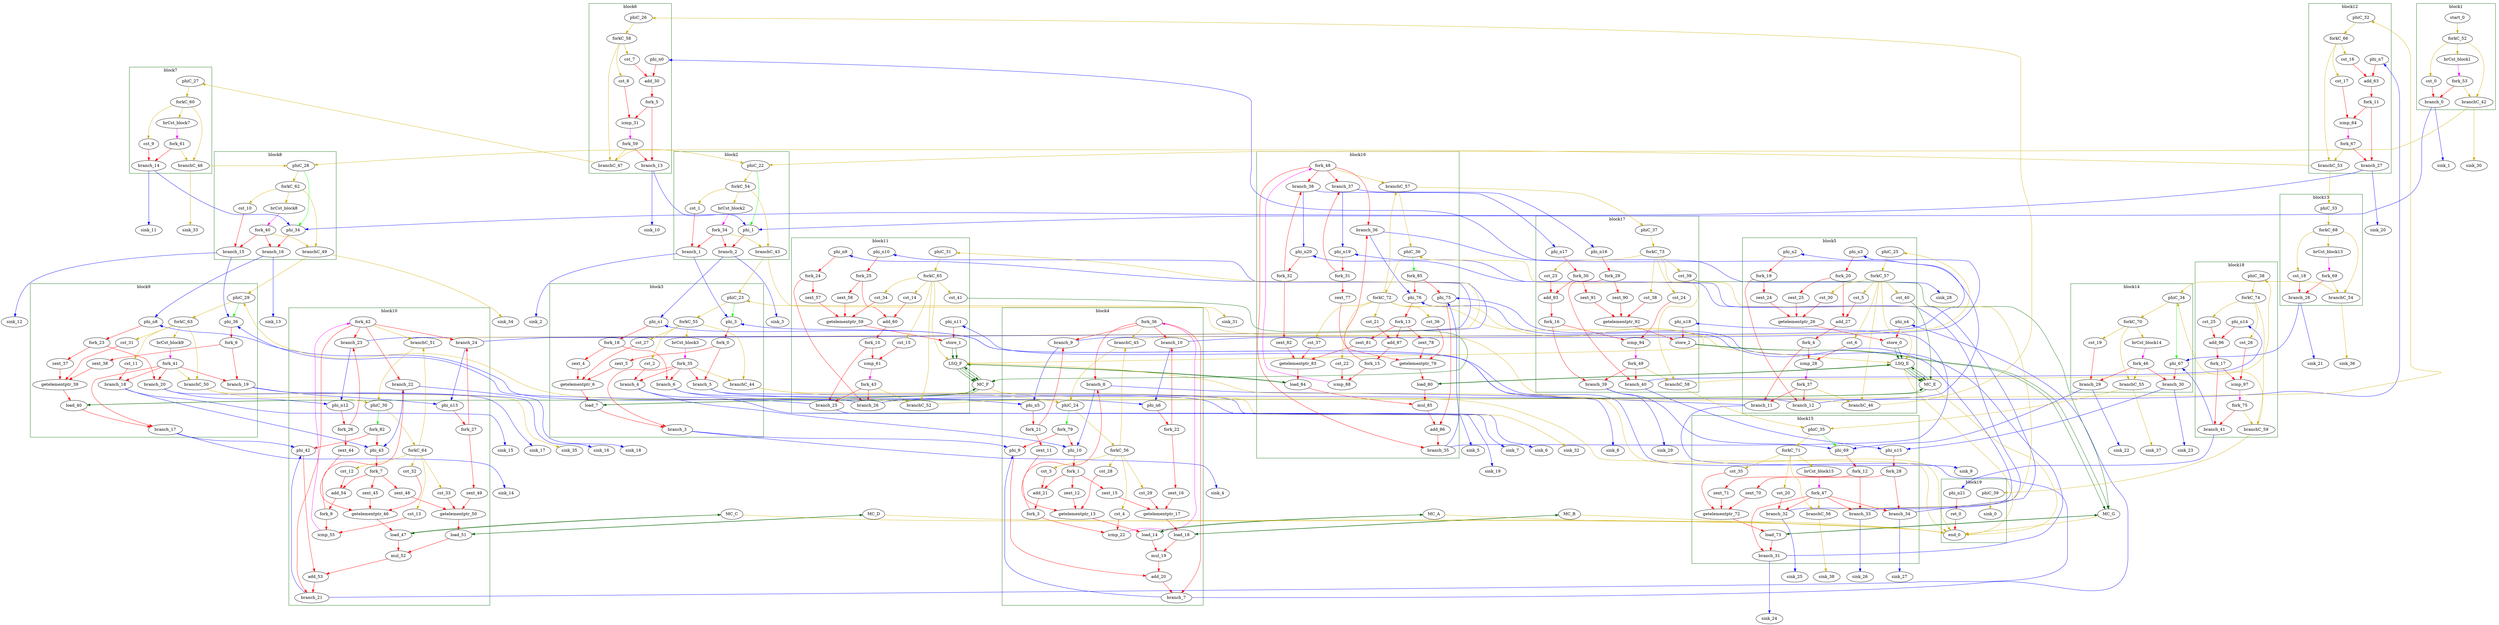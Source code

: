 Digraph G {
	splines=spline;
//DHLS version: 0.1.1" [shape = "none" pos = "20,20!"]
		"brCst_block1" [type = "Constant", bbID= 1, in = "in1:1", out = "out1:1", value = "0x1"];
		"cst_0" [type = "Constant", bbID= 1, in = "in1:32", out = "out1:32", value = "0x00000000"];
		"phi_1" [type = "Mux", bbID= 2, in = "in1?:1 in2:32 in3:32 ", out = "out1:32", delay=0.366];
		"brCst_block2" [type = "Constant", bbID= 2, in = "in1:1", out = "out1:1", value = "0x1"];
		"cst_1" [type = "Constant", bbID= 2, in = "in1:32", out = "out1:32", value = "0x00000000"];
		"phi_3" [type = "Mux", bbID= 3, in = "in1?:1 in2:32 in3:32 ", out = "out1:32", delay=0.366];
		"zext_4" [type = "Operator", bbID= 3, op = "zext_op", in = "in1:32 ", out = "out1:32 ", delay=0.000, latency=0, II=1];
		"zext_5" [type = "Operator", bbID= 3, op = "zext_op", in = "in1:32 ", out = "out1:32 ", delay=0.000, latency=0, II=1];
		"getelementptr_6" [type = "Operator", bbID= 3, op = "getelementptr_op", in = "in1:32 in2:32 in3:32 ", out = "out1:32 ", constants=1, delay=2.966, latency=0, II=1];
		"load_7" [type = "Operator", bbID= 3, op = "mc_load_op", bbID= 3, portId= 0, in = "in1:32 in2:32", out = "out1:32 out2:32 ", delay=0.000, latency=2, II=1];
		"brCst_block3" [type = "Constant", bbID= 3, in = "in1:1", out = "out1:1", value = "0x1"];
		"phi_9" [type = "Mux", bbID= 4, in = "in1?:1 in2:32 in3:32 ", out = "out1:32", delay=0.366];
		"cst_2" [type = "Constant", bbID= 3, in = "in1:32", out = "out1:32", value = "0x00000000"];
		"phi_10" [type = "Mux", bbID= 4, in = "in1?:1 in2:32 in3:32 ", out = "out1:32", delay=0.366];
		"zext_11" [type = "Operator", bbID= 4, op = "zext_op", in = "in1:32 ", out = "out1:32 ", delay=0.000, latency=0, II=1];
		"zext_12" [type = "Operator", bbID= 4, op = "zext_op", in = "in1:32 ", out = "out1:32 ", delay=0.000, latency=0, II=1];
		"getelementptr_13" [type = "Operator", bbID= 4, op = "getelementptr_op", in = "in1:32 in2:32 in3:32 ", out = "out1:32 ", constants=1, delay=2.966, latency=0, II=1];
		"load_14" [type = "Operator", bbID= 4, op = "mc_load_op", bbID= 4, portId= 0, in = "in1:32 in2:32", out = "out1:32 out2:32 ", delay=0.000, latency=2, II=1];
		"zext_15" [type = "Operator", bbID= 4, op = "zext_op", in = "in1:32 ", out = "out1:32 ", delay=0.000, latency=0, II=1];
		"zext_16" [type = "Operator", bbID= 4, op = "zext_op", in = "in1:32 ", out = "out1:32 ", delay=0.000, latency=0, II=1];
		"getelementptr_17" [type = "Operator", bbID= 4, op = "getelementptr_op", in = "in1:32 in2:32 in3:32 ", out = "out1:32 ", constants=1, delay=2.966, latency=0, II=1];
		"load_18" [type = "Operator", bbID= 4, op = "mc_load_op", bbID= 4, portId= 0, in = "in1:32 in2:32", out = "out1:32 out2:32 ", delay=0.000, latency=2, II=1];
		"mul_19" [type = "Operator", bbID= 4, op = "mul_op", in = "in1:32 in2:32 ", out = "out1:32 ", delay=0.000, latency=4, II=1];
		"add_20" [type = "Operator", bbID= 4, op = "add_op", in = "in1:32 in2:32 ", out = "out1:32 ", delay=1.693, latency=0, II=1];
		"cst_3" [type = "Constant", bbID= 4, in = "in1:32", out = "out1:32", value = "0x00000001"];
		"add_21" [type = "Operator", bbID= 4, op = "add_op", in = "in1:32 in2:32 ", out = "out1:32 ", delay=1.693, latency=0, II=1];
		"cst_4" [type = "Constant", bbID= 4, in = "in1:32", out = "out1:32", value = "0x0000000A"];
		"icmp_22" [type = "Operator", bbID= 4, op = "icmp_ult_op", in = "in1:32 in2:32 ", out = "out1:1 ", delay=1.530, latency=0, II=1];
		"zext_24" [type = "Operator", bbID= 5, op = "zext_op", in = "in1:32 ", out = "out1:32 ", delay=0.000, latency=0, II=1];
		"zext_25" [type = "Operator", bbID= 5, op = "zext_op", in = "in1:32 ", out = "out1:32 ", delay=0.000, latency=0, II=1];
		"getelementptr_26" [type = "Operator", bbID= 5, op = "getelementptr_op", in = "in1:32 in2:32 in3:32 ", out = "out1:32 ", constants=1, delay=2.966, latency=0, II=1];
		"store_0" [type = "Operator", bbID= 5, op = "lsq_store_op", bbID= 5, portId= 0, in = "in1:32 in2:32 ", out = "out1:32 out2:32", delay=0.000, latency=0, II=1];
		"cst_5" [type = "Constant", bbID= 5, in = "in1:32", out = "out1:32", value = "0x00000001"];
		"add_27" [type = "Operator", bbID= 5, op = "add_op", in = "in1:32 in2:32 ", out = "out1:32 ", delay=1.693, latency=0, II=1];
		"cst_6" [type = "Constant", bbID= 5, in = "in1:32", out = "out1:32", value = "0x0000000A"];
		"icmp_28" [type = "Operator", bbID= 5, op = "icmp_ult_op", in = "in1:32 in2:32 ", out = "out1:1 ", delay=1.530, latency=0, II=1];
		"cst_7" [type = "Constant", bbID= 6, in = "in1:32", out = "out1:32", value = "0x00000001"];
		"add_30" [type = "Operator", bbID= 6, op = "add_op", in = "in1:32 in2:32 ", out = "out1:32 ", delay=1.693, latency=0, II=1];
		"cst_8" [type = "Constant", bbID= 6, in = "in1:32", out = "out1:32", value = "0x0000000A"];
		"icmp_31" [type = "Operator", bbID= 6, op = "icmp_ult_op", in = "in1:32 in2:32 ", out = "out1:1 ", delay=1.530, latency=0, II=1];
		"brCst_block7" [type = "Constant", bbID= 7, in = "in1:1", out = "out1:1", value = "0x1"];
		"cst_9" [type = "Constant", bbID= 7, in = "in1:32", out = "out1:32", value = "0x00000000"];
		"phi_34" [type = "Mux", bbID= 8, in = "in1?:1 in2:32 in3:32 ", out = "out1:32", delay=0.366];
		"brCst_block8" [type = "Constant", bbID= 8, in = "in1:1", out = "out1:1", value = "0x1"];
		"cst_10" [type = "Constant", bbID= 8, in = "in1:32", out = "out1:32", value = "0x00000000"];
		"phi_36" [type = "Mux", bbID= 9, in = "in1?:1 in2:32 in3:32 ", out = "out1:32", delay=0.366];
		"zext_37" [type = "Operator", bbID= 9, op = "zext_op", in = "in1:32 ", out = "out1:32 ", delay=0.000, latency=0, II=1];
		"zext_38" [type = "Operator", bbID= 9, op = "zext_op", in = "in1:32 ", out = "out1:32 ", delay=0.000, latency=0, II=1];
		"getelementptr_39" [type = "Operator", bbID= 9, op = "getelementptr_op", in = "in1:32 in2:32 in3:32 ", out = "out1:32 ", constants=1, delay=2.966, latency=0, II=1];
		"load_40" [type = "Operator", bbID= 9, op = "mc_load_op", bbID= 9, portId= 0, in = "in1:32 in2:32", out = "out1:32 out2:32 ", delay=0.000, latency=2, II=1];
		"brCst_block9" [type = "Constant", bbID= 9, in = "in1:1", out = "out1:1", value = "0x1"];
		"phi_42" [type = "Mux", bbID= 10, in = "in1?:1 in2:32 in3:32 ", out = "out1:32", delay=0.366];
		"cst_11" [type = "Constant", bbID= 9, in = "in1:32", out = "out1:32", value = "0x00000000"];
		"phi_43" [type = "Mux", bbID= 10, in = "in1?:1 in2:32 in3:32 ", out = "out1:32", delay=0.366];
		"zext_44" [type = "Operator", bbID= 10, op = "zext_op", in = "in1:32 ", out = "out1:32 ", delay=0.000, latency=0, II=1];
		"zext_45" [type = "Operator", bbID= 10, op = "zext_op", in = "in1:32 ", out = "out1:32 ", delay=0.000, latency=0, II=1];
		"getelementptr_46" [type = "Operator", bbID= 10, op = "getelementptr_op", in = "in1:32 in2:32 in3:32 ", out = "out1:32 ", constants=1, delay=2.966, latency=0, II=1];
		"load_47" [type = "Operator", bbID= 10, op = "mc_load_op", bbID= 10, portId= 0, in = "in1:32 in2:32", out = "out1:32 out2:32 ", delay=0.000, latency=2, II=1];
		"zext_48" [type = "Operator", bbID= 10, op = "zext_op", in = "in1:32 ", out = "out1:32 ", delay=0.000, latency=0, II=1];
		"zext_49" [type = "Operator", bbID= 10, op = "zext_op", in = "in1:32 ", out = "out1:32 ", delay=0.000, latency=0, II=1];
		"getelementptr_50" [type = "Operator", bbID= 10, op = "getelementptr_op", in = "in1:32 in2:32 in3:32 ", out = "out1:32 ", constants=1, delay=2.966, latency=0, II=1];
		"load_51" [type = "Operator", bbID= 10, op = "mc_load_op", bbID= 10, portId= 0, in = "in1:32 in2:32", out = "out1:32 out2:32 ", delay=0.000, latency=2, II=1];
		"mul_52" [type = "Operator", bbID= 10, op = "mul_op", in = "in1:32 in2:32 ", out = "out1:32 ", delay=0.000, latency=4, II=1];
		"add_53" [type = "Operator", bbID= 10, op = "add_op", in = "in1:32 in2:32 ", out = "out1:32 ", delay=1.693, latency=0, II=1];
		"cst_12" [type = "Constant", bbID= 10, in = "in1:32", out = "out1:32", value = "0x00000001"];
		"add_54" [type = "Operator", bbID= 10, op = "add_op", in = "in1:32 in2:32 ", out = "out1:32 ", delay=1.693, latency=0, II=1];
		"cst_13" [type = "Constant", bbID= 10, in = "in1:32", out = "out1:32", value = "0x0000000A"];
		"icmp_55" [type = "Operator", bbID= 10, op = "icmp_ult_op", in = "in1:32 in2:32 ", out = "out1:1 ", delay=1.530, latency=0, II=1];
		"zext_57" [type = "Operator", bbID= 11, op = "zext_op", in = "in1:32 ", out = "out1:32 ", delay=0.000, latency=0, II=1];
		"zext_58" [type = "Operator", bbID= 11, op = "zext_op", in = "in1:32 ", out = "out1:32 ", delay=0.000, latency=0, II=1];
		"getelementptr_59" [type = "Operator", bbID= 11, op = "getelementptr_op", in = "in1:32 in2:32 in3:32 ", out = "out1:32 ", constants=1, delay=2.966, latency=0, II=1];
		"store_1" [type = "Operator", bbID= 11, op = "lsq_store_op", bbID= 11, portId= 0, in = "in1:32 in2:32 ", out = "out1:32 out2:32", delay=0.000, latency=0, II=1];
		"cst_14" [type = "Constant", bbID= 11, in = "in1:32", out = "out1:32", value = "0x00000001"];
		"add_60" [type = "Operator", bbID= 11, op = "add_op", in = "in1:32 in2:32 ", out = "out1:32 ", delay=1.693, latency=0, II=1];
		"cst_15" [type = "Constant", bbID= 11, in = "in1:32", out = "out1:32", value = "0x0000000A"];
		"icmp_61" [type = "Operator", bbID= 11, op = "icmp_ult_op", in = "in1:32 in2:32 ", out = "out1:1 ", delay=1.530, latency=0, II=1];
		"cst_16" [type = "Constant", bbID= 12, in = "in1:32", out = "out1:32", value = "0x00000001"];
		"add_63" [type = "Operator", bbID= 12, op = "add_op", in = "in1:32 in2:32 ", out = "out1:32 ", delay=1.693, latency=0, II=1];
		"cst_17" [type = "Constant", bbID= 12, in = "in1:32", out = "out1:32", value = "0x0000000A"];
		"icmp_64" [type = "Operator", bbID= 12, op = "icmp_ult_op", in = "in1:32 in2:32 ", out = "out1:1 ", delay=1.530, latency=0, II=1];
		"brCst_block13" [type = "Constant", bbID= 13, in = "in1:1", out = "out1:1", value = "0x1"];
		"cst_18" [type = "Constant", bbID= 13, in = "in1:32", out = "out1:32", value = "0x00000000"];
		"phi_67" [type = "Mux", bbID= 14, in = "in1?:1 in2:32 in3:32 ", out = "out1:32", delay=0.366];
		"brCst_block14" [type = "Constant", bbID= 14, in = "in1:1", out = "out1:1", value = "0x1"];
		"cst_19" [type = "Constant", bbID= 14, in = "in1:32", out = "out1:32", value = "0x00000000"];
		"phi_69" [type = "Mux", bbID= 15, in = "in1?:1 in2:32 in3:32 ", out = "out1:32", delay=0.366];
		"zext_70" [type = "Operator", bbID= 15, op = "zext_op", in = "in1:32 ", out = "out1:32 ", delay=0.000, latency=0, II=1];
		"zext_71" [type = "Operator", bbID= 15, op = "zext_op", in = "in1:32 ", out = "out1:32 ", delay=0.000, latency=0, II=1];
		"getelementptr_72" [type = "Operator", bbID= 15, op = "getelementptr_op", in = "in1:32 in2:32 in3:32 ", out = "out1:32 ", constants=1, delay=2.966, latency=0, II=1];
		"load_73" [type = "Operator", bbID= 15, op = "mc_load_op", bbID= 15, portId= 0, in = "in1:32 in2:32", out = "out1:32 out2:32 ", delay=0.000, latency=2, II=1];
		"brCst_block15" [type = "Constant", bbID= 15, in = "in1:1", out = "out1:1", value = "0x1"];
		"phi_75" [type = "Mux", bbID= 16, in = "in1?:1 in2:32 in3:32 ", out = "out1:32", delay=0.366];
		"cst_20" [type = "Constant", bbID= 15, in = "in1:32", out = "out1:32", value = "0x00000000"];
		"phi_76" [type = "Mux", bbID= 16, in = "in1?:1 in2:32 in3:32 ", out = "out1:32", delay=0.366];
		"zext_77" [type = "Operator", bbID= 16, op = "zext_op", in = "in1:32 ", out = "out1:32 ", delay=0.000, latency=0, II=1];
		"zext_78" [type = "Operator", bbID= 16, op = "zext_op", in = "in1:32 ", out = "out1:32 ", delay=0.000, latency=0, II=1];
		"getelementptr_79" [type = "Operator", bbID= 16, op = "getelementptr_op", in = "in1:32 in2:32 in3:32 ", out = "out1:32 ", constants=1, delay=2.966, latency=0, II=1];
		"load_80" [type = "Operator", bbID= 16, op = "lsq_load_op", bbID= 16, portId= 0, in = "in1:32 in2:32", out = "out1:32 out2:32 ", delay=0.000, latency=5, II=1];
		"zext_81" [type = "Operator", bbID= 16, op = "zext_op", in = "in1:32 ", out = "out1:32 ", delay=0.000, latency=0, II=1];
		"zext_82" [type = "Operator", bbID= 16, op = "zext_op", in = "in1:32 ", out = "out1:32 ", delay=0.000, latency=0, II=1];
		"getelementptr_83" [type = "Operator", bbID= 16, op = "getelementptr_op", in = "in1:32 in2:32 in3:32 ", out = "out1:32 ", constants=1, delay=2.966, latency=0, II=1];
		"load_84" [type = "Operator", bbID= 16, op = "lsq_load_op", bbID= 16, portId= 0, in = "in1:32 in2:32", out = "out1:32 out2:32 ", delay=0.000, latency=5, II=1];
		"mul_85" [type = "Operator", bbID= 16, op = "mul_op", in = "in1:32 in2:32 ", out = "out1:32 ", delay=0.000, latency=4, II=1];
		"add_86" [type = "Operator", bbID= 16, op = "add_op", in = "in1:32 in2:32 ", out = "out1:32 ", delay=1.693, latency=0, II=1];
		"cst_21" [type = "Constant", bbID= 16, in = "in1:32", out = "out1:32", value = "0x00000001"];
		"add_87" [type = "Operator", bbID= 16, op = "add_op", in = "in1:32 in2:32 ", out = "out1:32 ", delay=1.693, latency=0, II=1];
		"cst_22" [type = "Constant", bbID= 16, in = "in1:32", out = "out1:32", value = "0x0000000A"];
		"icmp_88" [type = "Operator", bbID= 16, op = "icmp_ult_op", in = "in1:32 in2:32 ", out = "out1:1 ", delay=1.530, latency=0, II=1];
		"zext_90" [type = "Operator", bbID= 17, op = "zext_op", in = "in1:32 ", out = "out1:32 ", delay=0.000, latency=0, II=1];
		"zext_91" [type = "Operator", bbID= 17, op = "zext_op", in = "in1:32 ", out = "out1:32 ", delay=0.000, latency=0, II=1];
		"getelementptr_92" [type = "Operator", bbID= 17, op = "getelementptr_op", in = "in1:32 in2:32 in3:32 ", out = "out1:32 ", constants=1, delay=2.966, latency=0, II=1];
		"store_2" [type = "Operator", bbID= 17, op = "mc_store_op", bbID= 17, portId= 0, in = "in1:32 in2:32 ", out = "out1:32 out2:32", delay=0.000, latency=0, II=1];
		"cst_23" [type = "Constant", bbID= 17, in = "in1:32", out = "out1:32", value = "0x00000001"];
		"add_93" [type = "Operator", bbID= 17, op = "add_op", in = "in1:32 in2:32 ", out = "out1:32 ", delay=1.693, latency=0, II=1];
		"cst_24" [type = "Constant", bbID= 17, in = "in1:32", out = "out1:32", value = "0x0000000A"];
		"icmp_94" [type = "Operator", bbID= 17, op = "icmp_ult_op", in = "in1:32 in2:32 ", out = "out1:1 ", delay=1.530, latency=0, II=1];
		"cst_25" [type = "Constant", bbID= 18, in = "in1:32", out = "out1:32", value = "0x00000001"];
		"add_96" [type = "Operator", bbID= 18, op = "add_op", in = "in1:32 in2:32 ", out = "out1:32 ", delay=1.693, latency=0, II=1];
		"cst_26" [type = "Constant", bbID= 18, in = "in1:32", out = "out1:32", value = "0x0000000A"];
		"icmp_97" [type = "Operator", bbID= 18, op = "icmp_ult_op", in = "in1:32 in2:32 ", out = "out1:1 ", delay=1.530, latency=0, II=1];
		"ret_0" [type = "Operator", bbID= 19, op = "ret_op", in = "in1:32 ", out = "out1:32 ", delay=0.000, latency=0, II=1];
		"cst_27" [type = "Constant", bbID= 3, in = "in1:32", out = "out1:32", value = "0x0000000A"];
		"cst_28" [type = "Constant", bbID= 4, in = "in1:32", out = "out1:32", value = "0x0000000A"];
		"cst_29" [type = "Constant", bbID= 4, in = "in1:32", out = "out1:32", value = "0x0000000A"];
		"cst_30" [type = "Constant", bbID= 5, in = "in1:32", out = "out1:32", value = "0x0000000A"];
		"cst_31" [type = "Constant", bbID= 9, in = "in1:32", out = "out1:32", value = "0x0000000A"];
		"cst_32" [type = "Constant", bbID= 10, in = "in1:32", out = "out1:32", value = "0x0000000A"];
		"cst_33" [type = "Constant", bbID= 10, in = "in1:32", out = "out1:32", value = "0x0000000A"];
		"cst_34" [type = "Constant", bbID= 11, in = "in1:32", out = "out1:32", value = "0x0000000A"];
		"cst_35" [type = "Constant", bbID= 15, in = "in1:32", out = "out1:32", value = "0x0000000A"];
		"cst_36" [type = "Constant", bbID= 16, in = "in1:32", out = "out1:32", value = "0x0000000A"];
		"cst_37" [type = "Constant", bbID= 16, in = "in1:32", out = "out1:32", value = "0x0000000A"];
		"cst_38" [type = "Constant", bbID= 17, in = "in1:32", out = "out1:32", value = "0x0000000A"];
		"phi_n0" [type = "Merge", bbID= 6, in = "in1:32 ", out = "out1:32", delay=0.000];
		"phi_n1" [type = "Merge", bbID= 3, in = "in1:32 in2:32 ", out = "out1:32", delay=0.366];
		"phi_n2" [type = "Merge", bbID= 5, in = "in1:32 ", out = "out1:32", delay=0.000];
		"phi_n3" [type = "Merge", bbID= 5, in = "in1:32 ", out = "out1:32", delay=0.000];
		"phi_n4" [type = "Merge", bbID= 5, in = "in1:32 ", out = "out1:32", delay=0.000];
		"phi_n5" [type = "Merge", bbID= 4, in = "in1:32 in2:32 ", out = "out1:32", delay=0.366];
		"phi_n6" [type = "Merge", bbID= 4, in = "in1:32 in2:32 ", out = "out1:32", delay=0.366];
		"phi_n7" [type = "Merge", bbID= 12, in = "in1:32 ", out = "out1:32", delay=0.000];
		"phi_n8" [type = "Merge", bbID= 9, in = "in1:32 in2:32 ", out = "out1:32", delay=0.366];
		"phi_n9" [type = "Merge", bbID= 11, in = "in1:32 ", out = "out1:32", delay=0.000];
		"phi_n10" [type = "Merge", bbID= 11, in = "in1:32 ", out = "out1:32", delay=0.000];
		"phi_n11" [type = "Merge", bbID= 11, in = "in1:32 ", out = "out1:32", delay=0.000];
		"phi_n12" [type = "Merge", bbID= 10, in = "in1:32 in2:32 ", out = "out1:32", delay=0.366];
		"phi_n13" [type = "Merge", bbID= 10, in = "in1:32 in2:32 ", out = "out1:32", delay=0.366];
		"phi_n14" [type = "Merge", bbID= 18, in = "in1:32 ", out = "out1:32", delay=0.000];
		"phi_n15" [type = "Merge", bbID= 15, in = "in1:32 in2:32 ", out = "out1:32", delay=0.366];
		"phi_n16" [type = "Merge", bbID= 17, in = "in1:32 ", out = "out1:32", delay=0.000];
		"phi_n17" [type = "Merge", bbID= 17, in = "in1:32 ", out = "out1:32", delay=0.000];
		"phi_n18" [type = "Merge", bbID= 17, in = "in1:32 ", out = "out1:32", delay=0.000];
		"phi_n19" [type = "Merge", bbID= 16, in = "in1:32 in2:32 ", out = "out1:32", delay=0.366];
		"phi_n20" [type = "Merge", bbID= 16, in = "in1:32 in2:32 ", out = "out1:32", delay=0.366];
		"phi_n21" [type = "Merge", bbID= 19, in = "in1:32 ", out = "out1:32", delay=0.000];
		"fork_0" [type = "Fork", bbID= 3, in = "in1:32", out = "out1:32 out2:32 "];
		"fork_1" [type = "Fork", bbID= 4, in = "in1:32", out = "out1:32 out2:32 out3:32 "];
		"fork_3" [type = "Fork", bbID= 4, in = "in1:32", out = "out1:32 out2:32 "];
		"fork_4" [type = "Fork", bbID= 5, in = "in1:32", out = "out1:32 out2:32 "];
		"fork_5" [type = "Fork", bbID= 6, in = "in1:32", out = "out1:32 out2:32 "];
		"fork_6" [type = "Fork", bbID= 9, in = "in1:32", out = "out1:32 out2:32 "];
		"fork_7" [type = "Fork", bbID= 10, in = "in1:32", out = "out1:32 out2:32 out3:32 "];
		"fork_9" [type = "Fork", bbID= 10, in = "in1:32", out = "out1:32 out2:32 "];
		"fork_10" [type = "Fork", bbID= 11, in = "in1:32", out = "out1:32 out2:32 "];
		"fork_11" [type = "Fork", bbID= 12, in = "in1:32", out = "out1:32 out2:32 "];
		"fork_12" [type = "Fork", bbID= 15, in = "in1:32", out = "out1:32 out2:32 "];
		"fork_13" [type = "Fork", bbID= 16, in = "in1:32", out = "out1:32 out2:32 out3:32 "];
		"fork_15" [type = "Fork", bbID= 16, in = "in1:32", out = "out1:32 out2:32 "];
		"fork_16" [type = "Fork", bbID= 17, in = "in1:32", out = "out1:32 out2:32 "];
		"fork_17" [type = "Fork", bbID= 18, in = "in1:32", out = "out1:32 out2:32 "];
		"fork_18" [type = "Fork", bbID= 3, in = "in1:32", out = "out1:32 out2:32 "];
		"fork_19" [type = "Fork", bbID= 5, in = "in1:32", out = "out1:32 out2:32 "];
		"fork_20" [type = "Fork", bbID= 5, in = "in1:32", out = "out1:32 out2:32 "];
		"fork_21" [type = "Fork", bbID= 4, in = "in1:32", out = "out1:32 out2:32 "];
		"fork_22" [type = "Fork", bbID= 4, in = "in1:32", out = "out1:32 out2:32 "];
		"fork_23" [type = "Fork", bbID= 9, in = "in1:32", out = "out1:32 out2:32 "];
		"fork_24" [type = "Fork", bbID= 11, in = "in1:32", out = "out1:32 out2:32 "];
		"fork_25" [type = "Fork", bbID= 11, in = "in1:32", out = "out1:32 out2:32 "];
		"fork_26" [type = "Fork", bbID= 10, in = "in1:32", out = "out1:32 out2:32 "];
		"fork_27" [type = "Fork", bbID= 10, in = "in1:32", out = "out1:32 out2:32 "];
		"fork_28" [type = "Fork", bbID= 15, in = "in1:32", out = "out1:32 out2:32 "];
		"fork_29" [type = "Fork", bbID= 17, in = "in1:32", out = "out1:32 out2:32 "];
		"fork_30" [type = "Fork", bbID= 17, in = "in1:32", out = "out1:32 out2:32 "];
		"fork_31" [type = "Fork", bbID= 16, in = "in1:32", out = "out1:32 out2:32 "];
		"fork_32" [type = "Fork", bbID= 16, in = "in1:32", out = "out1:32 out2:32 "];
		"branch_0" [type = "Branch", bbID= 1,  in = "in1:32 in2?:1", out = "out1+:32 out2-:32"];
		"branch_1" [type = "Branch", bbID= 2,  in = "in1:32 in2?:1", out = "out1+:32 out2-:32"];
		"branch_2" [type = "Branch", bbID= 2,  in = "in1:32 in2?:1", out = "out1+:32 out2-:32"];
		"fork_34" [type = "Fork", bbID= 2, in = "in1:1", out = "out1:1 out2:1 out3:1 "];
		"branch_3" [type = "Branch", bbID= 3,  in = "in1:32 in2?:1", out = "out1+:32 out2-:32"];
		"branch_4" [type = "Branch", bbID= 3,  in = "in1:32 in2?:1", out = "out1+:32 out2-:32"];
		"branch_5" [type = "Branch", bbID= 3,  in = "in1:32 in2?:1", out = "out1+:32 out2-:32"];
		"branch_6" [type = "Branch", bbID= 3,  in = "in1:32 in2?:1", out = "out1+:32 out2-:32"];
		"fork_35" [type = "Fork", bbID= 3, in = "in1:1", out = "out1:1 out2:1 out3:1 out4:1 out5:1 "];
		"branch_7" [type = "Branch", bbID= 4,  in = "in1:32 in2?:1", out = "out1+:32 out2-:32"];
		"branch_8" [type = "Branch", bbID= 4,  in = "in1:32 in2?:1", out = "out1+:32 out2-:32"];
		"branch_9" [type = "Branch", bbID= 4,  in = "in1:32 in2?:1", out = "out1+:32 out2-:32"];
		"branch_10" [type = "Branch", bbID= 4,  in = "in1:32 in2?:1", out = "out1+:32 out2-:32"];
		"fork_36" [type = "Fork", bbID= 4, in = "in1:1", out = "out1:1 out2:1 out3:1 out4:1 out5:1 "];
		"branch_11" [type = "Branch", bbID= 5,  in = "in1:32 in2?:1", out = "out1+:32 out2-:32"];
		"branch_12" [type = "Branch", bbID= 5,  in = "in1:32 in2?:1", out = "out1+:32 out2-:32"];
		"fork_37" [type = "Fork", bbID= 5, in = "in1:1", out = "out1:1 out2:1 out3:1 "];
		"branch_13" [type = "Branch", bbID= 6,  in = "in1:32 in2?:1", out = "out1+:32 out2-:32"];
		"branch_14" [type = "Branch", bbID= 7,  in = "in1:32 in2?:1", out = "out1+:32 out2-:32"];
		"branch_15" [type = "Branch", bbID= 8,  in = "in1:32 in2?:1", out = "out1+:32 out2-:32"];
		"branch_16" [type = "Branch", bbID= 8,  in = "in1:32 in2?:1", out = "out1+:32 out2-:32"];
		"fork_40" [type = "Fork", bbID= 8, in = "in1:1", out = "out1:1 out2:1 out3:1 "];
		"branch_17" [type = "Branch", bbID= 9,  in = "in1:32 in2?:1", out = "out1+:32 out2-:32"];
		"branch_18" [type = "Branch", bbID= 9,  in = "in1:32 in2?:1", out = "out1+:32 out2-:32"];
		"branch_19" [type = "Branch", bbID= 9,  in = "in1:32 in2?:1", out = "out1+:32 out2-:32"];
		"branch_20" [type = "Branch", bbID= 9,  in = "in1:32 in2?:1", out = "out1+:32 out2-:32"];
		"fork_41" [type = "Fork", bbID= 9, in = "in1:1", out = "out1:1 out2:1 out3:1 out4:1 out5:1 "];
		"branch_21" [type = "Branch", bbID= 10,  in = "in1:32 in2?:1", out = "out1+:32 out2-:32"];
		"branch_22" [type = "Branch", bbID= 10,  in = "in1:32 in2?:1", out = "out1+:32 out2-:32"];
		"branch_23" [type = "Branch", bbID= 10,  in = "in1:32 in2?:1", out = "out1+:32 out2-:32"];
		"branch_24" [type = "Branch", bbID= 10,  in = "in1:32 in2?:1", out = "out1+:32 out2-:32"];
		"fork_42" [type = "Fork", bbID= 10, in = "in1:1", out = "out1:1 out2:1 out3:1 out4:1 out5:1 "];
		"branch_25" [type = "Branch", bbID= 11,  in = "in1:32 in2?:1", out = "out1+:32 out2-:32"];
		"branch_26" [type = "Branch", bbID= 11,  in = "in1:32 in2?:1", out = "out1+:32 out2-:32"];
		"fork_43" [type = "Fork", bbID= 11, in = "in1:1", out = "out1:1 out2:1 out3:1 "];
		"branch_27" [type = "Branch", bbID= 12,  in = "in1:32 in2?:1", out = "out1+:32 out2-:32"];
		"branch_28" [type = "Branch", bbID= 13,  in = "in1:32 in2?:1", out = "out1+:32 out2-:32"];
		"branch_29" [type = "Branch", bbID= 14,  in = "in1:32 in2?:1", out = "out1+:32 out2-:32"];
		"branch_30" [type = "Branch", bbID= 14,  in = "in1:32 in2?:1", out = "out1+:32 out2-:32"];
		"fork_46" [type = "Fork", bbID= 14, in = "in1:1", out = "out1:1 out2:1 out3:1 "];
		"branch_31" [type = "Branch", bbID= 15,  in = "in1:32 in2?:1", out = "out1+:32 out2-:32"];
		"branch_32" [type = "Branch", bbID= 15,  in = "in1:32 in2?:1", out = "out1+:32 out2-:32"];
		"branch_33" [type = "Branch", bbID= 15,  in = "in1:32 in2?:1", out = "out1+:32 out2-:32"];
		"branch_34" [type = "Branch", bbID= 15,  in = "in1:32 in2?:1", out = "out1+:32 out2-:32"];
		"fork_47" [type = "Fork", bbID= 15, in = "in1:1", out = "out1:1 out2:1 out3:1 out4:1 out5:1 "];
		"branch_35" [type = "Branch", bbID= 16,  in = "in1:32 in2?:1", out = "out1+:32 out2-:32"];
		"branch_36" [type = "Branch", bbID= 16,  in = "in1:32 in2?:1", out = "out1+:32 out2-:32"];
		"branch_37" [type = "Branch", bbID= 16,  in = "in1:32 in2?:1", out = "out1+:32 out2-:32"];
		"branch_38" [type = "Branch", bbID= 16,  in = "in1:32 in2?:1", out = "out1+:32 out2-:32"];
		"fork_48" [type = "Fork", bbID= 16, in = "in1:1", out = "out1:1 out2:1 out3:1 out4:1 out5:1 "];
		"branch_39" [type = "Branch", bbID= 17,  in = "in1:32 in2?:1", out = "out1+:32 out2-:32"];
		"branch_40" [type = "Branch", bbID= 17,  in = "in1:32 in2?:1", out = "out1+:32 out2-:32"];
		"fork_49" [type = "Fork", bbID= 17, in = "in1:1", out = "out1:1 out2:1 out3:1 "];
		"branch_41" [type = "Branch", bbID= 18,  in = "in1:32 in2?:1", out = "out1+:32 out2-:32"];
		"LSQ_E" [type = "LSQ", bbID= 0, in = "in1:0*c0 in2:0*c1 in3:32*s0a in4:32*s0d in5:32*l0a in6:32*x0d ", out = "out1:32*l0d out2:0*e out3:32*x0a out4:32*y0a out5:32*y0d ", memory = "E", bbcount = 2, ldcount = 1, stcount = 1, fifoDepth = 16, numLoads = "{0; 1}", numStores = "{1; 0}", loadOffsets = "{{0;0;0;0;0;0;0;0;0;0;0;0;0;0;0;0};{0;0;0;0;0;0;0;0;0;0;0;0;0;0;0;0}}", storeOffsets = "{{0;0;0;0;0;0;0;0;0;0;0;0;0;0;0;0};{0;0;0;0;0;0;0;0;0;0;0;0;0;0;0;0}}", loadPorts = "{{0;0;0;0;0;0;0;0;0;0;0;0;0;0;0;0};{0;0;0;0;0;0;0;0;0;0;0;0;0;0;0;0}}", storePorts = "{{0;0;0;0;0;0;0;0;0;0;0;0;0;0;0;0};{0;0;0;0;0;0;0;0;0;0;0;0;0;0;0;0}}"];
		"LSQ_F" [type = "LSQ", bbID= 0, in = "in1:0*c0 in2:0*c1 in3:32*s0a in4:32*s0d in5:32*l0a in6:32*x0d ", out = "out1:32*l0d out2:0*e out3:32*x0a out4:32*y0a out5:32*y0d ", memory = "F", bbcount = 2, ldcount = 1, stcount = 1, fifoDepth = 16, numLoads = "{0; 1}", numStores = "{1; 0}", loadOffsets = "{{0;0;0;0;0;0;0;0;0;0;0;0;0;0;0;0};{0;0;0;0;0;0;0;0;0;0;0;0;0;0;0;0}}", storeOffsets = "{{0;0;0;0;0;0;0;0;0;0;0;0;0;0;0;0};{0;0;0;0;0;0;0;0;0;0;0;0;0;0;0;0}}", loadPorts = "{{0;0;0;0;0;0;0;0;0;0;0;0;0;0;0;0};{0;0;0;0;0;0;0;0;0;0;0;0;0;0;0;0}}", storePorts = "{{0;0;0;0;0;0;0;0;0;0;0;0;0;0;0;0};{0;0;0;0;0;0;0;0;0;0;0;0;0;0;0;0}}"];
		"MC_E" [type = "MC", bbID= 0, in = "in1:32*c0 in2:32*l0a in3:32*l1a in4:32*s0a in5:32*s0d ", out = "out1:32*l0d out2:32*l1d out3:0*e ", memory = "E", bbcount = 1, ldcount = 2, stcount = 1];
		"MC_A" [type = "MC", bbID= 0, in = "in1:32*l0a ", out = "out1:32*l0d out2:0*e ", memory = "A", bbcount = 0, ldcount = 1, stcount = 0];
		"MC_B" [type = "MC", bbID= 0, in = "in1:32*l0a ", out = "out1:32*l0d out2:0*e ", memory = "B", bbcount = 0, ldcount = 1, stcount = 0];
		"MC_F" [type = "MC", bbID= 0, in = "in1:32*c0 in2:32*l0a in3:32*l1a in4:32*s0a in5:32*s0d ", out = "out1:32*l0d out2:32*l1d out3:0*e ", memory = "F", bbcount = 1, ldcount = 2, stcount = 1];
		"MC_C" [type = "MC", bbID= 0, in = "in1:32*l0a ", out = "out1:32*l0d out2:0*e ", memory = "C", bbcount = 0, ldcount = 1, stcount = 0];
		"MC_D" [type = "MC", bbID= 0, in = "in1:32*l0a ", out = "out1:32*l0d out2:0*e ", memory = "D", bbcount = 0, ldcount = 1, stcount = 0];
		"MC_G" [type = "MC", bbID= 0, in = "in1:32*c0 in2:32*l0a in3:32*s0a in4:32*s0d ", out = "out1:32*l0d out2:0*e ", memory = "G", bbcount = 1, ldcount = 1, stcount = 1];
		"cst_39" [type = "Constant", bbID= 17, in = "in1:32", out = "out1:32", value = "0x00000001"];
		"cst_40" [type = "Constant", bbID= 5, in = "in1:32", out = "out1:32", value = "0x00000001"];
		"cst_41" [type = "Constant", bbID= 11, in = "in1:32", out = "out1:32", value = "0x00000001"];
		"end_0" [type = "Exit", bbID= 0, in = "in1:0*e in2:0*e in3:0*e in4:0*e in5:0*e in6:0*e in7:0*e in8:0*e in9:0*e in10:32 ", out = "out1:32"];
		"start_0" [type = "Entry", control= "true", bbID= 1, in = "in1:0", out = "out1:0"];
		"forkC_52" [type = "Fork", bbID= 1, in = "in1:0", out = "out1:0 out2:0 out3:0 "];
		"branchC_42" [type = "Branch", bbID= 1,  in = "in1:0 in2?:1", out = "out1+:0 out2-:0"];
		"fork_53" [type = "Fork", bbID= 1, in = "in1:1", out = "out1:1 out2:1 "];
		"phiC_22" [type = "CntrlMerge", bbID= 2, in = "in1:0 in2:0 ", out = "out1:0 out2?:1", delay=0.166];
		"forkC_54" [type = "Fork", bbID= 2, in = "in1:0", out = "out1:0 out2:0 out3:0 "];
		"branchC_43" [type = "Branch", bbID= 2,  in = "in1:0 in2?:1", out = "out1+:0 out2-:0"];
		"phiC_23" [type = "CntrlMerge", bbID= 3, in = "in1:0 in2:0 ", out = "out1:0 out2?:1", delay=0.166];
		"forkC_55" [type = "Fork", bbID= 3, in = "in1:0", out = "out1:0 out2:0 out3:0 out4:0 "];
		"branchC_44" [type = "Branch", bbID= 3,  in = "in1:0 in2?:1", out = "out1+:0 out2-:0"];
		"phiC_24" [type = "CntrlMerge", bbID= 4, in = "in1:0 in2:0 ", out = "out1:0 out2?:1", delay=0.166];
		"forkC_56" [type = "Fork", bbID= 4, in = "in1:0", out = "out1:0 out2:0 out3:0 out4:0 out5:0 "];
		"branchC_45" [type = "Branch", bbID= 4,  in = "in1:0 in2?:1", out = "out1+:0 out2-:0"];
		"phiC_25" [type = "Merge", bbID= 5, in = "in1:0 ", out = "out1:0", delay=0.166];
		"forkC_57" [type = "Fork", bbID= 5, in = "in1:0", out = "out1:0 out2:0 out3:0 out4:0 out5:0 out6:0 "];
		"branchC_46" [type = "Branch", bbID= 5,  in = "in1:0 in2?:1", out = "out1+:0 out2-:0"];
		"phiC_26" [type = "Merge", bbID= 6, in = "in1:0 ", out = "out1:0", delay=0.166];
		"forkC_58" [type = "Fork", bbID= 6, in = "in1:0", out = "out1:0 out2:0 out3:0 "];
		"branchC_47" [type = "Branch", bbID= 6,  in = "in1:0 in2?:1", out = "out1+:0 out2-:0"];
		"fork_59" [type = "Fork", bbID= 6, in = "in1:1", out = "out1:1 out2:1 "];
		"phiC_27" [type = "Merge", bbID= 7, in = "in1:0 ", out = "out1:0", delay=0.166];
		"forkC_60" [type = "Fork", bbID= 7, in = "in1:0", out = "out1:0 out2:0 out3:0 "];
		"branchC_48" [type = "Branch", bbID= 7,  in = "in1:0 in2?:1", out = "out1+:0 out2-:0"];
		"fork_61" [type = "Fork", bbID= 7, in = "in1:1", out = "out1:1 out2:1 "];
		"phiC_28" [type = "CntrlMerge", bbID= 8, in = "in1:0 in2:0 ", out = "out1:0 out2?:1", delay=0.166];
		"forkC_62" [type = "Fork", bbID= 8, in = "in1:0", out = "out1:0 out2:0 out3:0 "];
		"branchC_49" [type = "Branch", bbID= 8,  in = "in1:0 in2?:1", out = "out1+:0 out2-:0"];
		"phiC_29" [type = "CntrlMerge", bbID= 9, in = "in1:0 in2:0 ", out = "out1:0 out2?:1", delay=0.166];
		"forkC_63" [type = "Fork", bbID= 9, in = "in1:0", out = "out1:0 out2:0 out3:0 out4:0 "];
		"branchC_50" [type = "Branch", bbID= 9,  in = "in1:0 in2?:1", out = "out1+:0 out2-:0"];
		"phiC_30" [type = "CntrlMerge", bbID= 10, in = "in1:0 in2:0 ", out = "out1:0 out2?:1", delay=0.166];
		"forkC_64" [type = "Fork", bbID= 10, in = "in1:0", out = "out1:0 out2:0 out3:0 out4:0 out5:0 "];
		"branchC_51" [type = "Branch", bbID= 10,  in = "in1:0 in2?:1", out = "out1+:0 out2-:0"];
		"phiC_31" [type = "Merge", bbID= 11, in = "in1:0 ", out = "out1:0", delay=0.166];
		"forkC_65" [type = "Fork", bbID= 11, in = "in1:0", out = "out1:0 out2:0 out3:0 out4:0 out5:0 out6:0 "];
		"branchC_52" [type = "Branch", bbID= 11,  in = "in1:0 in2?:1", out = "out1+:0 out2-:0"];
		"phiC_32" [type = "Merge", bbID= 12, in = "in1:0 ", out = "out1:0", delay=0.166];
		"forkC_66" [type = "Fork", bbID= 12, in = "in1:0", out = "out1:0 out2:0 out3:0 "];
		"branchC_53" [type = "Branch", bbID= 12,  in = "in1:0 in2?:1", out = "out1+:0 out2-:0"];
		"fork_67" [type = "Fork", bbID= 12, in = "in1:1", out = "out1:1 out2:1 "];
		"phiC_33" [type = "Merge", bbID= 13, in = "in1:0 ", out = "out1:0", delay=0.166];
		"forkC_68" [type = "Fork", bbID= 13, in = "in1:0", out = "out1:0 out2:0 out3:0 "];
		"branchC_54" [type = "Branch", bbID= 13,  in = "in1:0 in2?:1", out = "out1+:0 out2-:0"];
		"fork_69" [type = "Fork", bbID= 13, in = "in1:1", out = "out1:1 out2:1 "];
		"phiC_34" [type = "CntrlMerge", bbID= 14, in = "in1:0 in2:0 ", out = "out1:0 out2?:1", delay=0.166];
		"forkC_70" [type = "Fork", bbID= 14, in = "in1:0", out = "out1:0 out2:0 out3:0 "];
		"branchC_55" [type = "Branch", bbID= 14,  in = "in1:0 in2?:1", out = "out1+:0 out2-:0"];
		"phiC_35" [type = "CntrlMerge", bbID= 15, in = "in1:0 in2:0 ", out = "out1:0 out2?:1", delay=0.166];
		"forkC_71" [type = "Fork", bbID= 15, in = "in1:0", out = "out1:0 out2:0 out3:0 out4:0 "];
		"branchC_56" [type = "Branch", bbID= 15,  in = "in1:0 in2?:1", out = "out1+:0 out2-:0"];
		"phiC_36" [type = "CntrlMerge", bbID= 16, in = "in1:0 in2:0 ", out = "out1:0 out2?:1", delay=0.166];
		"forkC_72" [type = "Fork", bbID= 16, in = "in1:0", out = "out1:0 out2:0 out3:0 out4:0 out5:0 out6:0 out7:0 "];
		"branchC_57" [type = "Branch", bbID= 16,  in = "in1:0 in2?:1", out = "out1+:0 out2-:0"];
		"phiC_37" [type = "Merge", bbID= 17, in = "in1:0 ", out = "out1:0", delay=0.166];
		"forkC_73" [type = "Fork", bbID= 17, in = "in1:0", out = "out1:0 out2:0 out3:0 out4:0 out5:0 "];
		"branchC_58" [type = "Branch", bbID= 17,  in = "in1:0 in2?:1", out = "out1+:0 out2-:0"];
		"phiC_38" [type = "Merge", bbID= 18, in = "in1:0 ", out = "out1:0", delay=0.166];
		"forkC_74" [type = "Fork", bbID= 18, in = "in1:0", out = "out1:0 out2:0 out3:0 "];
		"branchC_59" [type = "Branch", bbID= 18,  in = "in1:0 in2?:1", out = "out1+:0 out2-:0"];
		"fork_75" [type = "Fork", bbID= 18, in = "in1:1", out = "out1:1 out2:1 "];
		"phiC_39" [type = "Merge", bbID= 19, in = "in1:0 ", out = "out1:0", delay=0.166];
		"sink_0" [type = "Sink", bbID= 0, in = "in1:0"];
		"sink_1" [type = "Sink", bbID= 0, in = "in1:32"];
		"sink_2" [type = "Sink", bbID= 0, in = "in1:32"];
		"sink_3" [type = "Sink", bbID= 0, in = "in1:32"];
		"sink_4" [type = "Sink", bbID= 0, in = "in1:32"];
		"sink_5" [type = "Sink", bbID= 0, in = "in1:32"];
		"sink_6" [type = "Sink", bbID= 0, in = "in1:32"];
		"sink_7" [type = "Sink", bbID= 0, in = "in1:32"];
		"sink_8" [type = "Sink", bbID= 0, in = "in1:32"];
		"sink_9" [type = "Sink", bbID= 0, in = "in1:32"];
		"sink_10" [type = "Sink", bbID= 0, in = "in1:32"];
		"sink_11" [type = "Sink", bbID= 0, in = "in1:32"];
		"sink_12" [type = "Sink", bbID= 0, in = "in1:32"];
		"sink_13" [type = "Sink", bbID= 0, in = "in1:32"];
		"sink_14" [type = "Sink", bbID= 0, in = "in1:32"];
		"sink_15" [type = "Sink", bbID= 0, in = "in1:32"];
		"sink_16" [type = "Sink", bbID= 0, in = "in1:32"];
		"sink_17" [type = "Sink", bbID= 0, in = "in1:32"];
		"sink_18" [type = "Sink", bbID= 0, in = "in1:32"];
		"sink_19" [type = "Sink", bbID= 0, in = "in1:32"];
		"sink_20" [type = "Sink", bbID= 0, in = "in1:32"];
		"sink_21" [type = "Sink", bbID= 0, in = "in1:32"];
		"sink_22" [type = "Sink", bbID= 0, in = "in1:32"];
		"sink_23" [type = "Sink", bbID= 0, in = "in1:32"];
		"sink_24" [type = "Sink", bbID= 0, in = "in1:32"];
		"sink_25" [type = "Sink", bbID= 0, in = "in1:32"];
		"sink_26" [type = "Sink", bbID= 0, in = "in1:32"];
		"sink_27" [type = "Sink", bbID= 0, in = "in1:32"];
		"sink_28" [type = "Sink", bbID= 0, in = "in1:32"];
		"sink_29" [type = "Sink", bbID= 0, in = "in1:32"];
		"sink_30" [type = "Sink", bbID= 0, in = "in1:0"];
		"sink_31" [type = "Sink", bbID= 0, in = "in1:0"];
		"sink_32" [type = "Sink", bbID= 0, in = "in1:0"];
		"sink_33" [type = "Sink", bbID= 0, in = "in1:0"];
		"sink_34" [type = "Sink", bbID= 0, in = "in1:0"];
		"sink_35" [type = "Sink", bbID= 0, in = "in1:0"];
		"sink_36" [type = "Sink", bbID= 0, in = "in1:0"];
		"sink_37" [type = "Sink", bbID= 0, in = "in1:0"];
		"sink_38" [type = "Sink", bbID= 0, in = "in1:0"];
		"fork_79" [type = "Fork", bbID= 4, in = "in1:1", out = "out1:1 out2:1 "];
		"fork_82" [type = "Fork", bbID= 10, in = "in1:1", out = "out1:1 out2:1 "];
		"fork_85" [type = "Fork", bbID= 16, in = "in1:1", out = "out1:1 out2:1 "];
		"load_7" -> "MC_E" [color = "darkgreen", mem_address = "true", from = "out2", to = "in2"];
		"MC_E" -> "load_7" [color = "darkgreen", mem_address = "false", from = "out1", to = "in1"];
		"load_14" -> "MC_A" [color = "darkgreen", mem_address = "true", from = "out2", to = "in1"];
		"MC_A" -> "load_14" [color = "darkgreen", mem_address = "false", from = "out1", to = "in1"];
		"load_18" -> "MC_B" [color = "darkgreen", mem_address = "true", from = "out2", to = "in1"];
		"MC_B" -> "load_18" [color = "darkgreen", mem_address = "false", from = "out1", to = "in1"];
		"store_0" -> "LSQ_E" [color = "darkgreen", mem_address = "true", from = "out2", to = "in3"];
		"store_0" -> "LSQ_E" [color = "darkgreen", mem_address = "false", from = "out1", to = "in4"];
		"load_40" -> "MC_F" [color = "darkgreen", mem_address = "true", from = "out2", to = "in2"];
		"MC_F" -> "load_40" [color = "darkgreen", mem_address = "false", from = "out1", to = "in1"];
		"load_47" -> "MC_C" [color = "darkgreen", mem_address = "true", from = "out2", to = "in1"];
		"MC_C" -> "load_47" [color = "darkgreen", mem_address = "false", from = "out1", to = "in1"];
		"load_51" -> "MC_D" [color = "darkgreen", mem_address = "true", from = "out2", to = "in1"];
		"MC_D" -> "load_51" [color = "darkgreen", mem_address = "false", from = "out1", to = "in1"];
		"store_1" -> "LSQ_F" [color = "darkgreen", mem_address = "true", from = "out2", to = "in3"];
		"store_1" -> "LSQ_F" [color = "darkgreen", mem_address = "false", from = "out1", to = "in4"];
		"load_73" -> "MC_G" [color = "darkgreen", mem_address = "true", from = "out2", to = "in2"];
		"MC_G" -> "load_73" [color = "darkgreen", mem_address = "false", from = "out1", to = "in1"];
		"load_80" -> "LSQ_E" [color = "darkgreen", mem_address = "true", from = "out2", to = "in5"];
		"LSQ_E" -> "load_80" [color = "darkgreen", mem_address = "false", from = "out1", to = "in1"];
		"load_84" -> "LSQ_F" [color = "darkgreen", mem_address = "true", from = "out2", to = "in5"];
		"LSQ_F" -> "load_84" [color = "darkgreen", mem_address = "false", from = "out1", to = "in1"];
		"store_2" -> "MC_G" [color = "darkgreen", mem_address = "true", from = "out2", to = "in3"];
		"store_2" -> "MC_G" [color = "darkgreen", mem_address = "false", from = "out1", to = "in4"];
		"LSQ_E" -> "end_0" [color = "gold3", from = "out2", to = "in1"];
		"LSQ_F" -> "end_0" [color = "gold3", from = "out2", to = "in2"];
		"cst_40" -> "MC_E" [color = "darkgreen", from = "out1", to = "in1"];
		"MC_E" -> "end_0" [color = "gold3", from = "out3", to = "in3"];
		"LSQ_E" -> "MC_E" [color = "darkgreen", mem_address = "true", from = "out3", to = "in3"];
		"LSQ_E" -> "MC_E" [color = "darkgreen", mem_address = "true", from = "out4", to = "in4"];
		"LSQ_E" -> "MC_E" [color = "darkgreen", mem_address = "false", from = "out5", to = "in5"];
		"MC_E" -> "LSQ_E" [color = "darkgreen", mem_address = "false", from = "out2", to = "in6"];
		"MC_A" -> "end_0" [color = "gold3", from = "out2", to = "in4"];
		"MC_B" -> "end_0" [color = "gold3", from = "out2", to = "in5"];
		"cst_41" -> "MC_F" [color = "darkgreen", from = "out1", to = "in1"];
		"MC_F" -> "end_0" [color = "gold3", from = "out3", to = "in6"];
		"LSQ_F" -> "MC_F" [color = "darkgreen", mem_address = "true", from = "out3", to = "in3"];
		"LSQ_F" -> "MC_F" [color = "darkgreen", mem_address = "true", from = "out4", to = "in4"];
		"LSQ_F" -> "MC_F" [color = "darkgreen", mem_address = "false", from = "out5", to = "in5"];
		"MC_F" -> "LSQ_F" [color = "darkgreen", mem_address = "false", from = "out2", to = "in6"];
		"MC_C" -> "end_0" [color = "gold3", from = "out2", to = "in7"];
		"MC_D" -> "end_0" [color = "gold3", from = "out2", to = "in8"];
		"cst_39" -> "MC_G" [color = "darkgreen", from = "out1", to = "in1"];
		"MC_G" -> "end_0" [color = "gold3", from = "out2", to = "in9"];
	subgraph cluster_0 {
	color = "darkgreen";
		label = "block1";
		"brCst_block1" -> "fork_53" [color = "magenta", from = "out1", to = "in1"];
		"cst_0" -> "branch_0" [color = "red", from = "out1", to = "in1"];
		"start_0" -> "forkC_52" [color = "gold3", from = "out1", to = "in1"];
		"forkC_52" -> "cst_0" [color = "gold3", from = "out1", to = "in1"];
		"forkC_52" -> "branchC_42" [color = "gold3", from = "out2", to = "in1"];
		"forkC_52" -> "brCst_block1" [color = "gold3", from = "out3", to = "in1"];
		"fork_53" -> "branch_0" [color = "red", from = "out1", to = "in2"];
		"fork_53" -> "branchC_42" [color = "gold3", from = "out2", to = "in2"];
	}
		"branch_0" -> "phi_1" [color = "blue", minlen = 3, from = "out1", to = "in2"];
		"branch_0" -> "sink_1" [color = "blue", minlen = 3, from = "out2", to = "in1"];
		"branchC_42" -> "phiC_22" [color = "gold3", minlen = 3, from = "out1", to = "in1"];
		"branchC_42" -> "sink_30" [color = "gold3", minlen = 3, from = "out2", to = "in1"];
	subgraph cluster_1 {
	color = "darkgreen";
		label = "block2";
		"phi_1" -> "branch_2" [color = "red", from = "out1", to = "in1"];
		"brCst_block2" -> "fork_34" [color = "magenta", from = "out1", to = "in1"];
		"cst_1" -> "branch_1" [color = "red", from = "out1", to = "in1"];
		"fork_34" -> "branch_2" [color = "red", from = "out1", to = "in2"];
		"fork_34" -> "branch_1" [color = "red", from = "out2", to = "in2"];
		"fork_34" -> "branchC_43" [color = "gold3", from = "out3", to = "in2"];
		"phiC_22" -> "phi_1" [color = "green", from = "out2", to = "in1"];
		"phiC_22" -> "forkC_54" [color = "gold3", from = "out1", to = "in1"];
		"forkC_54" -> "cst_1" [color = "gold3", from = "out1", to = "in1"];
		"forkC_54" -> "branchC_43" [color = "gold3", from = "out2", to = "in1"];
		"forkC_54" -> "brCst_block2" [color = "gold3", from = "out3", to = "in1"];
	}
		"branch_1" -> "phi_3" [color = "blue", minlen = 3, from = "out1", to = "in2"];
		"branch_1" -> "sink_2" [color = "blue", minlen = 3, from = "out2", to = "in1"];
		"branch_2" -> "phi_n1" [color = "blue", minlen = 3, from = "out1", to = "in1"];
		"branch_2" -> "sink_3" [color = "blue", minlen = 3, from = "out2", to = "in1"];
		"branchC_43" -> "phiC_23" [color = "gold3", minlen = 3, from = "out1", to = "in1"];
		"branchC_43" -> "sink_31" [color = "gold3", minlen = 3, from = "out2", to = "in1"];
	subgraph cluster_2 {
	color = "darkgreen";
		label = "block3";
		"phi_3" -> "fork_0" [color = "red", from = "out1", to = "in1"];
		"zext_4" -> "getelementptr_6" [color = "red", from = "out1", to = "in1"];
		"zext_5" -> "getelementptr_6" [color = "red", from = "out1", to = "in2"];
		"getelementptr_6" -> "load_7" [color = "red", from = "out1", to = "in2"];
		"load_7" -> "branch_3" [color = "red", from = "out1", to = "in1"];
		"brCst_block3" -> "fork_35" [color = "magenta", from = "out1", to = "in1"];
		"cst_2" -> "branch_4" [color = "red", from = "out1", to = "in1"];
		"cst_27" -> "getelementptr_6" [color = "red", from = "out1", to = "in3"];
		"phi_n1" -> "fork_18" [color = "red", from = "out1", to = "in1"];
		"fork_0" -> "zext_5" [color = "red", from = "out1", to = "in1"];
		"fork_0" -> "branch_5" [color = "red", from = "out2", to = "in1"];
		"fork_18" -> "zext_4" [color = "red", from = "out1", to = "in1"];
		"fork_18" -> "branch_6" [color = "red", from = "out2", to = "in1"];
		"fork_35" -> "branch_6" [color = "red", from = "out1", to = "in2"];
		"fork_35" -> "branch_5" [color = "red", from = "out2", to = "in2"];
		"fork_35" -> "branch_4" [color = "red", from = "out3", to = "in2"];
		"fork_35" -> "branch_3" [color = "red", from = "out4", to = "in2"];
		"fork_35" -> "branchC_44" [color = "gold3", from = "out5", to = "in2"];
		"phiC_23" -> "phi_3" [color = "green", from = "out2", to = "in1"];
		"phiC_23" -> "forkC_55" [color = "gold3", from = "out1", to = "in1"];
		"forkC_55" -> "cst_2" [color = "gold3", from = "out1", to = "in1"];
		"forkC_55" -> "cst_27" [color = "gold3", from = "out2", to = "in1"];
		"forkC_55" -> "branchC_44" [color = "gold3", from = "out3", to = "in1"];
		"forkC_55" -> "brCst_block3" [color = "gold3", from = "out4", to = "in1"];
	}
		"branch_3" -> "phi_9" [color = "blue", minlen = 3, from = "out1", to = "in2"];
		"branch_3" -> "sink_4" [color = "blue", minlen = 3, from = "out2", to = "in1"];
		"branch_4" -> "phi_10" [color = "blue", minlen = 3, from = "out1", to = "in2"];
		"branch_4" -> "sink_5" [color = "blue", minlen = 3, from = "out2", to = "in1"];
		"branch_5" -> "phi_n6" [color = "blue", minlen = 3, from = "out1", to = "in1"];
		"branch_5" -> "sink_6" [color = "blue", minlen = 3, from = "out2", to = "in1"];
		"branch_6" -> "phi_n5" [color = "blue", minlen = 3, from = "out1", to = "in1"];
		"branch_6" -> "sink_7" [color = "blue", minlen = 3, from = "out2", to = "in1"];
		"branchC_44" -> "phiC_24" [color = "gold3", minlen = 3, from = "out1", to = "in1"];
		"branchC_44" -> "sink_32" [color = "gold3", minlen = 3, from = "out2", to = "in1"];
	subgraph cluster_3 {
	color = "darkgreen";
		label = "block4";
		"phi_9" -> "add_20" [color = "red", from = "out1", to = "in1"];
		"phi_10" -> "fork_1" [color = "red", from = "out1", to = "in1"];
		"zext_11" -> "getelementptr_13" [color = "red", from = "out1", to = "in1"];
		"zext_12" -> "getelementptr_13" [color = "red", from = "out1", to = "in2"];
		"getelementptr_13" -> "load_14" [color = "red", from = "out1", to = "in2"];
		"load_14" -> "mul_19" [color = "red", from = "out1", to = "in1"];
		"zext_15" -> "getelementptr_17" [color = "red", from = "out1", to = "in1"];
		"zext_16" -> "getelementptr_17" [color = "red", from = "out1", to = "in2"];
		"getelementptr_17" -> "load_18" [color = "red", from = "out1", to = "in2"];
		"load_18" -> "mul_19" [color = "red", from = "out1", to = "in2"];
		"mul_19" -> "add_20" [color = "red", from = "out1", to = "in2"];
		"add_20" -> "branch_7" [color = "red", from = "out1", to = "in1"];
		"cst_3" -> "add_21" [color = "red", from = "out1", to = "in2"];
		"add_21" -> "fork_3" [color = "red", from = "out1", to = "in1"];
		"cst_4" -> "icmp_22" [color = "red", from = "out1", to = "in2"];
		"icmp_22" -> "fork_36" [color = "magenta", from = "out1", to = "in1"];
		"cst_28" -> "getelementptr_13" [color = "red", from = "out1", to = "in3"];
		"cst_29" -> "getelementptr_17" [color = "red", from = "out1", to = "in3"];
		"phi_n5" -> "fork_21" [color = "red", from = "out1", to = "in1"];
		"phi_n6" -> "fork_22" [color = "red", from = "out1", to = "in1"];
		"fork_1" -> "zext_12" [color = "red", from = "out1", to = "in1"];
		"fork_1" -> "zext_15" [color = "red", from = "out2", to = "in1"];
		"fork_1" -> "add_21" [color = "red", from = "out3", to = "in1"];
		"fork_3" -> "icmp_22" [color = "red", from = "out1", to = "in1"];
		"fork_3" -> "branch_8" [color = "red", from = "out2", to = "in1"];
		"fork_21" -> "zext_11" [color = "red", from = "out1", to = "in1"];
		"fork_21" -> "branch_9" [color = "red", from = "out2", to = "in1"];
		"fork_22" -> "zext_16" [color = "red", from = "out1", to = "in1"];
		"fork_22" -> "branch_10" [color = "red", from = "out2", to = "in1"];
		"fork_36" -> "branch_10" [color = "red", from = "out1", to = "in2"];
		"fork_36" -> "branch_9" [color = "red", from = "out2", to = "in2"];
		"fork_36" -> "branch_8" [color = "red", from = "out3", to = "in2"];
		"fork_36" -> "branch_7" [color = "red", from = "out4", to = "in2"];
		"fork_36" -> "branchC_45" [color = "gold3", from = "out5", to = "in2"];
		"phiC_24" -> "fork_79" [color = "green", from = "out2", to = "in1"];
		"phiC_24" -> "forkC_56" [color = "gold3", from = "out1", to = "in1"];
		"forkC_56" -> "cst_3" [color = "gold3", from = "out1", to = "in1"];
		"forkC_56" -> "cst_4" [color = "gold3", from = "out2", to = "in1"];
		"forkC_56" -> "cst_28" [color = "gold3", from = "out3", to = "in1"];
		"forkC_56" -> "cst_29" [color = "gold3", from = "out4", to = "in1"];
		"forkC_56" -> "branchC_45" [color = "gold3", from = "out5", to = "in1"];
		"fork_79" -> "phi_9" [color = "red", from = "out1", to = "in1"];
		"fork_79" -> "phi_10" [color = "red", from = "out2", to = "in1"];
	}
		"branch_7" -> "phi_9" [color = "blue", minlen = 3, from = "out1", to = "in3"];
		"branch_7" -> "phi_n4" [color = "blue", minlen = 3, from = "out2", to = "in1"];
		"branch_8" -> "phi_10" [color = "blue", minlen = 3, from = "out1", to = "in3"];
		"branch_8" -> "sink_8" [color = "blue", minlen = 3, from = "out2", to = "in1"];
		"branch_9" -> "phi_n5" [color = "blue", minlen = 3, from = "out1", to = "in2"];
		"branch_9" -> "phi_n2" [color = "blue", minlen = 3, from = "out2", to = "in1"];
		"branch_10" -> "phi_n6" [color = "blue", minlen = 3, from = "out1", to = "in2"];
		"branch_10" -> "phi_n3" [color = "blue", minlen = 3, from = "out2", to = "in1"];
		"branchC_45" -> "phiC_24" [color = "gold3", minlen = 3, from = "out1", to = "in2"];
		"branchC_45" -> "phiC_25" [color = "gold3", minlen = 3, from = "out2", to = "in1"];
	subgraph cluster_4 {
	color = "darkgreen";
		label = "block5";
		"zext_24" -> "getelementptr_26" [color = "red", from = "out1", to = "in1"];
		"zext_25" -> "getelementptr_26" [color = "red", from = "out1", to = "in2"];
		"getelementptr_26" -> "store_0" [color = "red", from = "out1", to = "in2"];
		"cst_5" -> "add_27" [color = "red", from = "out1", to = "in2"];
		"add_27" -> "fork_4" [color = "red", from = "out1", to = "in1"];
		"cst_6" -> "icmp_28" [color = "red", from = "out1", to = "in2"];
		"icmp_28" -> "fork_37" [color = "magenta", from = "out1", to = "in1"];
		"cst_30" -> "getelementptr_26" [color = "red", from = "out1", to = "in3"];
		"phi_n2" -> "fork_19" [color = "red", from = "out1", to = "in1"];
		"phi_n3" -> "fork_20" [color = "red", from = "out1", to = "in1"];
		"phi_n4" -> "store_0" [color = "red", from = "out1", to = "in1"];
		"fork_4" -> "icmp_28" [color = "red", from = "out1", to = "in1"];
		"fork_4" -> "branch_11" [color = "red", from = "out2", to = "in1"];
		"fork_19" -> "zext_24" [color = "red", from = "out1", to = "in1"];
		"fork_19" -> "branch_12" [color = "red", from = "out2", to = "in1"];
		"fork_20" -> "zext_25" [color = "red", from = "out1", to = "in1"];
		"fork_20" -> "add_27" [color = "red", from = "out2", to = "in1"];
		"fork_37" -> "branch_12" [color = "red", from = "out1", to = "in2"];
		"fork_37" -> "branch_11" [color = "red", from = "out2", to = "in2"];
		"fork_37" -> "branchC_46" [color = "gold3", from = "out3", to = "in2"];
		"phiC_25" -> "forkC_57" [color = "gold3", from = "out1", to = "in1"];
		"forkC_57" -> "cst_5" [color = "gold3", from = "out1", to = "in1"];
		"forkC_57" -> "cst_6" [color = "gold3", from = "out2", to = "in1"];
		"forkC_57" -> "cst_30" [color = "gold3", from = "out3", to = "in1"];
		"forkC_57" -> "LSQ_E" [color = "gold3", from = "out4", to = "in1"];
		"forkC_57" -> "cst_40" [color = "gold3", from = "out5", to = "in1"];
		"forkC_57" -> "branchC_46" [color = "gold3", from = "out6", to = "in1"];
	}
		"branch_11" -> "phi_3" [color = "blue", minlen = 3, from = "out1", to = "in3"];
		"branch_11" -> "sink_9" [color = "blue", minlen = 3, from = "out2", to = "in1"];
		"branch_12" -> "phi_n1" [color = "blue", minlen = 3, from = "out1", to = "in2"];
		"branch_12" -> "phi_n0" [color = "blue", minlen = 3, from = "out2", to = "in1"];
		"branchC_46" -> "phiC_23" [color = "gold3", minlen = 3, from = "out1", to = "in2"];
		"branchC_46" -> "phiC_26" [color = "gold3", minlen = 3, from = "out2", to = "in1"];
	subgraph cluster_5 {
	color = "darkgreen";
		label = "block6";
		"cst_7" -> "add_30" [color = "red", from = "out1", to = "in2"];
		"add_30" -> "fork_5" [color = "red", from = "out1", to = "in1"];
		"cst_8" -> "icmp_31" [color = "red", from = "out1", to = "in2"];
		"icmp_31" -> "fork_59" [color = "magenta", from = "out1", to = "in1"];
		"phi_n0" -> "add_30" [color = "red", from = "out1", to = "in1"];
		"fork_5" -> "icmp_31" [color = "red", from = "out1", to = "in1"];
		"fork_5" -> "branch_13" [color = "red", from = "out2", to = "in1"];
		"phiC_26" -> "forkC_58" [color = "gold3", from = "out1", to = "in1"];
		"forkC_58" -> "cst_7" [color = "gold3", from = "out1", to = "in1"];
		"forkC_58" -> "cst_8" [color = "gold3", from = "out2", to = "in1"];
		"forkC_58" -> "branchC_47" [color = "gold3", from = "out3", to = "in1"];
		"fork_59" -> "branch_13" [color = "red", from = "out1", to = "in2"];
		"fork_59" -> "branchC_47" [color = "gold3", from = "out2", to = "in2"];
	}
		"branch_13" -> "phi_1" [color = "blue", minlen = 3, from = "out1", to = "in3"];
		"branch_13" -> "sink_10" [color = "blue", minlen = 3, from = "out2", to = "in1"];
		"branchC_47" -> "phiC_22" [color = "gold3", minlen = 3, from = "out1", to = "in2"];
		"branchC_47" -> "phiC_27" [color = "gold3", minlen = 3, from = "out2", to = "in1"];
	subgraph cluster_6 {
	color = "darkgreen";
		label = "block7";
		"brCst_block7" -> "fork_61" [color = "magenta", from = "out1", to = "in1"];
		"cst_9" -> "branch_14" [color = "red", from = "out1", to = "in1"];
		"phiC_27" -> "forkC_60" [color = "gold3", from = "out1", to = "in1"];
		"forkC_60" -> "cst_9" [color = "gold3", from = "out1", to = "in1"];
		"forkC_60" -> "branchC_48" [color = "gold3", from = "out2", to = "in1"];
		"forkC_60" -> "brCst_block7" [color = "gold3", from = "out3", to = "in1"];
		"fork_61" -> "branch_14" [color = "red", from = "out1", to = "in2"];
		"fork_61" -> "branchC_48" [color = "gold3", from = "out2", to = "in2"];
	}
		"branch_14" -> "phi_34" [color = "blue", minlen = 3, from = "out1", to = "in2"];
		"branch_14" -> "sink_11" [color = "blue", minlen = 3, from = "out2", to = "in1"];
		"branchC_48" -> "phiC_28" [color = "gold3", minlen = 3, from = "out1", to = "in1"];
		"branchC_48" -> "sink_33" [color = "gold3", minlen = 3, from = "out2", to = "in1"];
	subgraph cluster_7 {
	color = "darkgreen";
		label = "block8";
		"phi_34" -> "branch_16" [color = "red", from = "out1", to = "in1"];
		"brCst_block8" -> "fork_40" [color = "magenta", from = "out1", to = "in1"];
		"cst_10" -> "branch_15" [color = "red", from = "out1", to = "in1"];
		"fork_40" -> "branch_16" [color = "red", from = "out1", to = "in2"];
		"fork_40" -> "branch_15" [color = "red", from = "out2", to = "in2"];
		"fork_40" -> "branchC_49" [color = "gold3", from = "out3", to = "in2"];
		"phiC_28" -> "phi_34" [color = "green", from = "out2", to = "in1"];
		"phiC_28" -> "forkC_62" [color = "gold3", from = "out1", to = "in1"];
		"forkC_62" -> "cst_10" [color = "gold3", from = "out1", to = "in1"];
		"forkC_62" -> "branchC_49" [color = "gold3", from = "out2", to = "in1"];
		"forkC_62" -> "brCst_block8" [color = "gold3", from = "out3", to = "in1"];
	}
		"branch_15" -> "phi_36" [color = "blue", minlen = 3, from = "out1", to = "in2"];
		"branch_15" -> "sink_12" [color = "blue", minlen = 3, from = "out2", to = "in1"];
		"branch_16" -> "phi_n8" [color = "blue", minlen = 3, from = "out1", to = "in1"];
		"branch_16" -> "sink_13" [color = "blue", minlen = 3, from = "out2", to = "in1"];
		"branchC_49" -> "phiC_29" [color = "gold3", minlen = 3, from = "out1", to = "in1"];
		"branchC_49" -> "sink_34" [color = "gold3", minlen = 3, from = "out2", to = "in1"];
	subgraph cluster_8 {
	color = "darkgreen";
		label = "block9";
		"phi_36" -> "fork_6" [color = "red", from = "out1", to = "in1"];
		"zext_37" -> "getelementptr_39" [color = "red", from = "out1", to = "in1"];
		"zext_38" -> "getelementptr_39" [color = "red", from = "out1", to = "in2"];
		"getelementptr_39" -> "load_40" [color = "red", from = "out1", to = "in2"];
		"load_40" -> "branch_17" [color = "red", from = "out1", to = "in1"];
		"brCst_block9" -> "fork_41" [color = "magenta", from = "out1", to = "in1"];
		"cst_11" -> "branch_18" [color = "red", from = "out1", to = "in1"];
		"cst_31" -> "getelementptr_39" [color = "red", from = "out1", to = "in3"];
		"phi_n8" -> "fork_23" [color = "red", from = "out1", to = "in1"];
		"fork_6" -> "zext_38" [color = "red", from = "out1", to = "in1"];
		"fork_6" -> "branch_19" [color = "red", from = "out2", to = "in1"];
		"fork_23" -> "zext_37" [color = "red", from = "out1", to = "in1"];
		"fork_23" -> "branch_20" [color = "red", from = "out2", to = "in1"];
		"fork_41" -> "branch_20" [color = "red", from = "out1", to = "in2"];
		"fork_41" -> "branch_19" [color = "red", from = "out2", to = "in2"];
		"fork_41" -> "branch_18" [color = "red", from = "out3", to = "in2"];
		"fork_41" -> "branch_17" [color = "red", from = "out4", to = "in2"];
		"fork_41" -> "branchC_50" [color = "gold3", from = "out5", to = "in2"];
		"phiC_29" -> "phi_36" [color = "green", from = "out2", to = "in1"];
		"phiC_29" -> "forkC_63" [color = "gold3", from = "out1", to = "in1"];
		"forkC_63" -> "cst_11" [color = "gold3", from = "out1", to = "in1"];
		"forkC_63" -> "cst_31" [color = "gold3", from = "out2", to = "in1"];
		"forkC_63" -> "branchC_50" [color = "gold3", from = "out3", to = "in1"];
		"forkC_63" -> "brCst_block9" [color = "gold3", from = "out4", to = "in1"];
	}
		"branch_17" -> "phi_42" [color = "blue", minlen = 3, from = "out1", to = "in2"];
		"branch_17" -> "sink_14" [color = "blue", minlen = 3, from = "out2", to = "in1"];
		"branch_18" -> "phi_43" [color = "blue", minlen = 3, from = "out1", to = "in2"];
		"branch_18" -> "sink_15" [color = "blue", minlen = 3, from = "out2", to = "in1"];
		"branch_19" -> "phi_n13" [color = "blue", minlen = 3, from = "out1", to = "in1"];
		"branch_19" -> "sink_16" [color = "blue", minlen = 3, from = "out2", to = "in1"];
		"branch_20" -> "phi_n12" [color = "blue", minlen = 3, from = "out1", to = "in1"];
		"branch_20" -> "sink_17" [color = "blue", minlen = 3, from = "out2", to = "in1"];
		"branchC_50" -> "phiC_30" [color = "gold3", minlen = 3, from = "out1", to = "in1"];
		"branchC_50" -> "sink_35" [color = "gold3", minlen = 3, from = "out2", to = "in1"];
	subgraph cluster_9 {
	color = "darkgreen";
		label = "block10";
		"phi_42" -> "add_53" [color = "red", from = "out1", to = "in1"];
		"phi_43" -> "fork_7" [color = "red", from = "out1", to = "in1"];
		"zext_44" -> "getelementptr_46" [color = "red", from = "out1", to = "in1"];
		"zext_45" -> "getelementptr_46" [color = "red", from = "out1", to = "in2"];
		"getelementptr_46" -> "load_47" [color = "red", from = "out1", to = "in2"];
		"load_47" -> "mul_52" [color = "red", from = "out1", to = "in1"];
		"zext_48" -> "getelementptr_50" [color = "red", from = "out1", to = "in1"];
		"zext_49" -> "getelementptr_50" [color = "red", from = "out1", to = "in2"];
		"getelementptr_50" -> "load_51" [color = "red", from = "out1", to = "in2"];
		"load_51" -> "mul_52" [color = "red", from = "out1", to = "in2"];
		"mul_52" -> "add_53" [color = "red", from = "out1", to = "in2"];
		"add_53" -> "branch_21" [color = "red", from = "out1", to = "in1"];
		"cst_12" -> "add_54" [color = "red", from = "out1", to = "in2"];
		"add_54" -> "fork_9" [color = "red", from = "out1", to = "in1"];
		"cst_13" -> "icmp_55" [color = "red", from = "out1", to = "in2"];
		"icmp_55" -> "fork_42" [color = "magenta", from = "out1", to = "in1"];
		"cst_32" -> "getelementptr_46" [color = "red", from = "out1", to = "in3"];
		"cst_33" -> "getelementptr_50" [color = "red", from = "out1", to = "in3"];
		"phi_n12" -> "fork_26" [color = "red", from = "out1", to = "in1"];
		"phi_n13" -> "fork_27" [color = "red", from = "out1", to = "in1"];
		"fork_7" -> "zext_45" [color = "red", from = "out1", to = "in1"];
		"fork_7" -> "zext_48" [color = "red", from = "out2", to = "in1"];
		"fork_7" -> "add_54" [color = "red", from = "out3", to = "in1"];
		"fork_9" -> "icmp_55" [color = "red", from = "out1", to = "in1"];
		"fork_9" -> "branch_22" [color = "red", from = "out2", to = "in1"];
		"fork_26" -> "zext_44" [color = "red", from = "out1", to = "in1"];
		"fork_26" -> "branch_23" [color = "red", from = "out2", to = "in1"];
		"fork_27" -> "zext_49" [color = "red", from = "out1", to = "in1"];
		"fork_27" -> "branch_24" [color = "red", from = "out2", to = "in1"];
		"fork_42" -> "branch_24" [color = "red", from = "out1", to = "in2"];
		"fork_42" -> "branch_23" [color = "red", from = "out2", to = "in2"];
		"fork_42" -> "branch_22" [color = "red", from = "out3", to = "in2"];
		"fork_42" -> "branch_21" [color = "red", from = "out4", to = "in2"];
		"fork_42" -> "branchC_51" [color = "gold3", from = "out5", to = "in2"];
		"phiC_30" -> "fork_82" [color = "green", from = "out2", to = "in1"];
		"phiC_30" -> "forkC_64" [color = "gold3", from = "out1", to = "in1"];
		"forkC_64" -> "cst_12" [color = "gold3", from = "out1", to = "in1"];
		"forkC_64" -> "cst_13" [color = "gold3", from = "out2", to = "in1"];
		"forkC_64" -> "cst_32" [color = "gold3", from = "out3", to = "in1"];
		"forkC_64" -> "cst_33" [color = "gold3", from = "out4", to = "in1"];
		"forkC_64" -> "branchC_51" [color = "gold3", from = "out5", to = "in1"];
		"fork_82" -> "phi_42" [color = "red", from = "out1", to = "in1"];
		"fork_82" -> "phi_43" [color = "red", from = "out2", to = "in1"];
	}
		"branch_21" -> "phi_42" [color = "blue", minlen = 3, from = "out1", to = "in3"];
		"branch_21" -> "phi_n11" [color = "blue", minlen = 3, from = "out2", to = "in1"];
		"branch_22" -> "phi_43" [color = "blue", minlen = 3, from = "out1", to = "in3"];
		"branch_22" -> "sink_18" [color = "blue", minlen = 3, from = "out2", to = "in1"];
		"branch_23" -> "phi_n12" [color = "blue", minlen = 3, from = "out1", to = "in2"];
		"branch_23" -> "phi_n9" [color = "blue", minlen = 3, from = "out2", to = "in1"];
		"branch_24" -> "phi_n13" [color = "blue", minlen = 3, from = "out1", to = "in2"];
		"branch_24" -> "phi_n10" [color = "blue", minlen = 3, from = "out2", to = "in1"];
		"branchC_51" -> "phiC_30" [color = "gold3", minlen = 3, from = "out1", to = "in2"];
		"branchC_51" -> "phiC_31" [color = "gold3", minlen = 3, from = "out2", to = "in1"];
	subgraph cluster_10 {
	color = "darkgreen";
		label = "block11";
		"zext_57" -> "getelementptr_59" [color = "red", from = "out1", to = "in1"];
		"zext_58" -> "getelementptr_59" [color = "red", from = "out1", to = "in2"];
		"getelementptr_59" -> "store_1" [color = "red", from = "out1", to = "in2"];
		"cst_14" -> "add_60" [color = "red", from = "out1", to = "in2"];
		"add_60" -> "fork_10" [color = "red", from = "out1", to = "in1"];
		"cst_15" -> "icmp_61" [color = "red", from = "out1", to = "in2"];
		"icmp_61" -> "fork_43" [color = "magenta", from = "out1", to = "in1"];
		"cst_34" -> "getelementptr_59" [color = "red", from = "out1", to = "in3"];
		"phi_n9" -> "fork_24" [color = "red", from = "out1", to = "in1"];
		"phi_n10" -> "fork_25" [color = "red", from = "out1", to = "in1"];
		"phi_n11" -> "store_1" [color = "red", from = "out1", to = "in1"];
		"fork_10" -> "icmp_61" [color = "red", from = "out1", to = "in1"];
		"fork_10" -> "branch_25" [color = "red", from = "out2", to = "in1"];
		"fork_24" -> "zext_57" [color = "red", from = "out1", to = "in1"];
		"fork_24" -> "branch_26" [color = "red", from = "out2", to = "in1"];
		"fork_25" -> "zext_58" [color = "red", from = "out1", to = "in1"];
		"fork_25" -> "add_60" [color = "red", from = "out2", to = "in1"];
		"fork_43" -> "branch_26" [color = "red", from = "out1", to = "in2"];
		"fork_43" -> "branch_25" [color = "red", from = "out2", to = "in2"];
		"fork_43" -> "branchC_52" [color = "gold3", from = "out3", to = "in2"];
		"phiC_31" -> "forkC_65" [color = "gold3", from = "out1", to = "in1"];
		"forkC_65" -> "cst_14" [color = "gold3", from = "out1", to = "in1"];
		"forkC_65" -> "cst_15" [color = "gold3", from = "out2", to = "in1"];
		"forkC_65" -> "cst_34" [color = "gold3", from = "out3", to = "in1"];
		"forkC_65" -> "LSQ_F" [color = "gold3", from = "out4", to = "in1"];
		"forkC_65" -> "cst_41" [color = "gold3", from = "out5", to = "in1"];
		"forkC_65" -> "branchC_52" [color = "gold3", from = "out6", to = "in1"];
	}
		"branch_25" -> "phi_36" [color = "blue", minlen = 3, from = "out1", to = "in3"];
		"branch_25" -> "sink_19" [color = "blue", minlen = 3, from = "out2", to = "in1"];
		"branch_26" -> "phi_n8" [color = "blue", minlen = 3, from = "out1", to = "in2"];
		"branch_26" -> "phi_n7" [color = "blue", minlen = 3, from = "out2", to = "in1"];
		"branchC_52" -> "phiC_29" [color = "gold3", minlen = 3, from = "out1", to = "in2"];
		"branchC_52" -> "phiC_32" [color = "gold3", minlen = 3, from = "out2", to = "in1"];
	subgraph cluster_11 {
	color = "darkgreen";
		label = "block12";
		"cst_16" -> "add_63" [color = "red", from = "out1", to = "in2"];
		"add_63" -> "fork_11" [color = "red", from = "out1", to = "in1"];
		"cst_17" -> "icmp_64" [color = "red", from = "out1", to = "in2"];
		"icmp_64" -> "fork_67" [color = "magenta", from = "out1", to = "in1"];
		"phi_n7" -> "add_63" [color = "red", from = "out1", to = "in1"];
		"fork_11" -> "icmp_64" [color = "red", from = "out1", to = "in1"];
		"fork_11" -> "branch_27" [color = "red", from = "out2", to = "in1"];
		"phiC_32" -> "forkC_66" [color = "gold3", from = "out1", to = "in1"];
		"forkC_66" -> "cst_16" [color = "gold3", from = "out1", to = "in1"];
		"forkC_66" -> "cst_17" [color = "gold3", from = "out2", to = "in1"];
		"forkC_66" -> "branchC_53" [color = "gold3", from = "out3", to = "in1"];
		"fork_67" -> "branch_27" [color = "red", from = "out1", to = "in2"];
		"fork_67" -> "branchC_53" [color = "gold3", from = "out2", to = "in2"];
	}
		"branch_27" -> "phi_34" [color = "blue", minlen = 3, from = "out1", to = "in3"];
		"branch_27" -> "sink_20" [color = "blue", minlen = 3, from = "out2", to = "in1"];
		"branchC_53" -> "phiC_28" [color = "gold3", minlen = 3, from = "out1", to = "in2"];
		"branchC_53" -> "phiC_33" [color = "gold3", minlen = 3, from = "out2", to = "in1"];
	subgraph cluster_12 {
	color = "darkgreen";
		label = "block13";
		"brCst_block13" -> "fork_69" [color = "magenta", from = "out1", to = "in1"];
		"cst_18" -> "branch_28" [color = "red", from = "out1", to = "in1"];
		"phiC_33" -> "forkC_68" [color = "gold3", from = "out1", to = "in1"];
		"forkC_68" -> "cst_18" [color = "gold3", from = "out1", to = "in1"];
		"forkC_68" -> "branchC_54" [color = "gold3", from = "out2", to = "in1"];
		"forkC_68" -> "brCst_block13" [color = "gold3", from = "out3", to = "in1"];
		"fork_69" -> "branch_28" [color = "red", from = "out1", to = "in2"];
		"fork_69" -> "branchC_54" [color = "gold3", from = "out2", to = "in2"];
	}
		"branch_28" -> "phi_67" [color = "blue", minlen = 3, from = "out1", to = "in2"];
		"branch_28" -> "sink_21" [color = "blue", minlen = 3, from = "out2", to = "in1"];
		"branchC_54" -> "phiC_34" [color = "gold3", minlen = 3, from = "out1", to = "in1"];
		"branchC_54" -> "sink_36" [color = "gold3", minlen = 3, from = "out2", to = "in1"];
	subgraph cluster_13 {
	color = "darkgreen";
		label = "block14";
		"phi_67" -> "branch_30" [color = "red", from = "out1", to = "in1"];
		"brCst_block14" -> "fork_46" [color = "magenta", from = "out1", to = "in1"];
		"cst_19" -> "branch_29" [color = "red", from = "out1", to = "in1"];
		"fork_46" -> "branch_30" [color = "red", from = "out1", to = "in2"];
		"fork_46" -> "branch_29" [color = "red", from = "out2", to = "in2"];
		"fork_46" -> "branchC_55" [color = "gold3", from = "out3", to = "in2"];
		"phiC_34" -> "phi_67" [color = "green", from = "out2", to = "in1"];
		"phiC_34" -> "forkC_70" [color = "gold3", from = "out1", to = "in1"];
		"forkC_70" -> "cst_19" [color = "gold3", from = "out1", to = "in1"];
		"forkC_70" -> "branchC_55" [color = "gold3", from = "out2", to = "in1"];
		"forkC_70" -> "brCst_block14" [color = "gold3", from = "out3", to = "in1"];
	}
		"branch_29" -> "phi_69" [color = "blue", minlen = 3, from = "out1", to = "in2"];
		"branch_29" -> "sink_22" [color = "blue", minlen = 3, from = "out2", to = "in1"];
		"branch_30" -> "phi_n15" [color = "blue", minlen = 3, from = "out1", to = "in1"];
		"branch_30" -> "sink_23" [color = "blue", minlen = 3, from = "out2", to = "in1"];
		"branchC_55" -> "phiC_35" [color = "gold3", minlen = 3, from = "out1", to = "in1"];
		"branchC_55" -> "sink_37" [color = "gold3", minlen = 3, from = "out2", to = "in1"];
	subgraph cluster_14 {
	color = "darkgreen";
		label = "block15";
		"phi_69" -> "fork_12" [color = "red", from = "out1", to = "in1"];
		"zext_70" -> "getelementptr_72" [color = "red", from = "out1", to = "in1"];
		"zext_71" -> "getelementptr_72" [color = "red", from = "out1", to = "in2"];
		"getelementptr_72" -> "load_73" [color = "red", from = "out1", to = "in2"];
		"load_73" -> "branch_31" [color = "red", from = "out1", to = "in1"];
		"brCst_block15" -> "fork_47" [color = "magenta", from = "out1", to = "in1"];
		"cst_20" -> "branch_32" [color = "red", from = "out1", to = "in1"];
		"cst_35" -> "getelementptr_72" [color = "red", from = "out1", to = "in3"];
		"phi_n15" -> "fork_28" [color = "red", from = "out1", to = "in1"];
		"fork_12" -> "zext_71" [color = "red", from = "out1", to = "in1"];
		"fork_12" -> "branch_33" [color = "red", from = "out2", to = "in1"];
		"fork_28" -> "zext_70" [color = "red", from = "out1", to = "in1"];
		"fork_28" -> "branch_34" [color = "red", from = "out2", to = "in1"];
		"fork_47" -> "branch_34" [color = "red", from = "out1", to = "in2"];
		"fork_47" -> "branch_33" [color = "red", from = "out2", to = "in2"];
		"fork_47" -> "branch_32" [color = "red", from = "out3", to = "in2"];
		"fork_47" -> "branch_31" [color = "red", from = "out4", to = "in2"];
		"fork_47" -> "branchC_56" [color = "gold3", from = "out5", to = "in2"];
		"phiC_35" -> "phi_69" [color = "green", from = "out2", to = "in1"];
		"phiC_35" -> "forkC_71" [color = "gold3", from = "out1", to = "in1"];
		"forkC_71" -> "cst_20" [color = "gold3", from = "out1", to = "in1"];
		"forkC_71" -> "cst_35" [color = "gold3", from = "out2", to = "in1"];
		"forkC_71" -> "branchC_56" [color = "gold3", from = "out3", to = "in1"];
		"forkC_71" -> "brCst_block15" [color = "gold3", from = "out4", to = "in1"];
	}
		"branch_31" -> "phi_75" [color = "blue", minlen = 3, from = "out1", to = "in2"];
		"branch_31" -> "sink_24" [color = "blue", minlen = 3, from = "out2", to = "in1"];
		"branch_32" -> "phi_76" [color = "blue", minlen = 3, from = "out1", to = "in2"];
		"branch_32" -> "sink_25" [color = "blue", minlen = 3, from = "out2", to = "in1"];
		"branch_33" -> "phi_n20" [color = "blue", minlen = 3, from = "out1", to = "in1"];
		"branch_33" -> "sink_26" [color = "blue", minlen = 3, from = "out2", to = "in1"];
		"branch_34" -> "phi_n19" [color = "blue", minlen = 3, from = "out1", to = "in1"];
		"branch_34" -> "sink_27" [color = "blue", minlen = 3, from = "out2", to = "in1"];
		"branchC_56" -> "phiC_36" [color = "gold3", minlen = 3, from = "out1", to = "in1"];
		"branchC_56" -> "sink_38" [color = "gold3", minlen = 3, from = "out2", to = "in1"];
	subgraph cluster_15 {
	color = "darkgreen";
		label = "block16";
		"phi_75" -> "add_86" [color = "red", from = "out1", to = "in1"];
		"phi_76" -> "fork_13" [color = "red", from = "out1", to = "in1"];
		"zext_77" -> "getelementptr_79" [color = "red", from = "out1", to = "in1"];
		"zext_78" -> "getelementptr_79" [color = "red", from = "out1", to = "in2"];
		"getelementptr_79" -> "load_80" [color = "red", from = "out1", to = "in2"];
		"load_80" -> "mul_85" [color = "red", from = "out1", to = "in1"];
		"zext_81" -> "getelementptr_83" [color = "red", from = "out1", to = "in1"];
		"zext_82" -> "getelementptr_83" [color = "red", from = "out1", to = "in2"];
		"getelementptr_83" -> "load_84" [color = "red", from = "out1", to = "in2"];
		"load_84" -> "mul_85" [color = "red", from = "out1", to = "in2"];
		"mul_85" -> "add_86" [color = "red", from = "out1", to = "in2"];
		"add_86" -> "branch_35" [color = "red", from = "out1", to = "in1"];
		"cst_21" -> "add_87" [color = "red", from = "out1", to = "in2"];
		"add_87" -> "fork_15" [color = "red", from = "out1", to = "in1"];
		"cst_22" -> "icmp_88" [color = "red", from = "out1", to = "in2"];
		"icmp_88" -> "fork_48" [color = "magenta", from = "out1", to = "in1"];
		"cst_36" -> "getelementptr_79" [color = "red", from = "out1", to = "in3"];
		"cst_37" -> "getelementptr_83" [color = "red", from = "out1", to = "in3"];
		"phi_n19" -> "fork_31" [color = "red", from = "out1", to = "in1"];
		"phi_n20" -> "fork_32" [color = "red", from = "out1", to = "in1"];
		"fork_13" -> "zext_78" [color = "red", from = "out1", to = "in1"];
		"fork_13" -> "zext_81" [color = "red", from = "out2", to = "in1"];
		"fork_13" -> "add_87" [color = "red", from = "out3", to = "in1"];
		"fork_15" -> "icmp_88" [color = "red", from = "out1", to = "in1"];
		"fork_15" -> "branch_36" [color = "red", from = "out2", to = "in1"];
		"fork_31" -> "zext_77" [color = "red", from = "out1", to = "in1"];
		"fork_31" -> "branch_37" [color = "red", from = "out2", to = "in1"];
		"fork_32" -> "zext_82" [color = "red", from = "out1", to = "in1"];
		"fork_32" -> "branch_38" [color = "red", from = "out2", to = "in1"];
		"fork_48" -> "branch_38" [color = "red", from = "out1", to = "in2"];
		"fork_48" -> "branch_37" [color = "red", from = "out2", to = "in2"];
		"fork_48" -> "branch_36" [color = "red", from = "out3", to = "in2"];
		"fork_48" -> "branch_35" [color = "red", from = "out4", to = "in2"];
		"fork_48" -> "branchC_57" [color = "gold3", from = "out5", to = "in2"];
		"phiC_36" -> "fork_85" [color = "green", from = "out2", to = "in1"];
		"phiC_36" -> "forkC_72" [color = "gold3", from = "out1", to = "in1"];
		"forkC_72" -> "cst_21" [color = "gold3", from = "out1", to = "in1"];
		"forkC_72" -> "cst_22" [color = "gold3", from = "out2", to = "in1"];
		"forkC_72" -> "cst_36" [color = "gold3", from = "out3", to = "in1"];
		"forkC_72" -> "cst_37" [color = "gold3", from = "out4", to = "in1"];
		"forkC_72" -> "LSQ_E" [color = "gold3", from = "out5", to = "in2"];
		"forkC_72" -> "LSQ_F" [color = "gold3", from = "out6", to = "in2"];
		"forkC_72" -> "branchC_57" [color = "gold3", from = "out7", to = "in1"];
		"fork_85" -> "phi_75" [color = "red", from = "out1", to = "in1"];
		"fork_85" -> "phi_76" [color = "red", from = "out2", to = "in1"];
	}
		"branch_35" -> "phi_75" [color = "blue", minlen = 3, from = "out1", to = "in3"];
		"branch_35" -> "phi_n18" [color = "blue", minlen = 3, from = "out2", to = "in1"];
		"branch_36" -> "phi_76" [color = "blue", minlen = 3, from = "out1", to = "in3"];
		"branch_36" -> "sink_28" [color = "blue", minlen = 3, from = "out2", to = "in1"];
		"branch_37" -> "phi_n19" [color = "blue", minlen = 3, from = "out1", to = "in2"];
		"branch_37" -> "phi_n16" [color = "blue", minlen = 3, from = "out2", to = "in1"];
		"branch_38" -> "phi_n20" [color = "blue", minlen = 3, from = "out1", to = "in2"];
		"branch_38" -> "phi_n17" [color = "blue", minlen = 3, from = "out2", to = "in1"];
		"branchC_57" -> "phiC_36" [color = "gold3", minlen = 3, from = "out1", to = "in2"];
		"branchC_57" -> "phiC_37" [color = "gold3", minlen = 3, from = "out2", to = "in1"];
	subgraph cluster_16 {
	color = "darkgreen";
		label = "block17";
		"zext_90" -> "getelementptr_92" [color = "red", from = "out1", to = "in1"];
		"zext_91" -> "getelementptr_92" [color = "red", from = "out1", to = "in2"];
		"getelementptr_92" -> "store_2" [color = "red", from = "out1", to = "in2"];
		"cst_23" -> "add_93" [color = "red", from = "out1", to = "in2"];
		"add_93" -> "fork_16" [color = "red", from = "out1", to = "in1"];
		"cst_24" -> "icmp_94" [color = "red", from = "out1", to = "in2"];
		"icmp_94" -> "fork_49" [color = "magenta", from = "out1", to = "in1"];
		"cst_38" -> "getelementptr_92" [color = "red", from = "out1", to = "in3"];
		"phi_n16" -> "fork_29" [color = "red", from = "out1", to = "in1"];
		"phi_n17" -> "fork_30" [color = "red", from = "out1", to = "in1"];
		"phi_n18" -> "store_2" [color = "red", from = "out1", to = "in1"];
		"fork_16" -> "icmp_94" [color = "red", from = "out1", to = "in1"];
		"fork_16" -> "branch_39" [color = "red", from = "out2", to = "in1"];
		"fork_29" -> "zext_90" [color = "red", from = "out1", to = "in1"];
		"fork_29" -> "branch_40" [color = "red", from = "out2", to = "in1"];
		"fork_30" -> "zext_91" [color = "red", from = "out1", to = "in1"];
		"fork_30" -> "add_93" [color = "red", from = "out2", to = "in1"];
		"fork_49" -> "branch_40" [color = "red", from = "out1", to = "in2"];
		"fork_49" -> "branch_39" [color = "red", from = "out2", to = "in2"];
		"fork_49" -> "branchC_58" [color = "gold3", from = "out3", to = "in2"];
		"phiC_37" -> "forkC_73" [color = "gold3", from = "out1", to = "in1"];
		"forkC_73" -> "cst_23" [color = "gold3", from = "out1", to = "in1"];
		"forkC_73" -> "cst_24" [color = "gold3", from = "out2", to = "in1"];
		"forkC_73" -> "cst_38" [color = "gold3", from = "out3", to = "in1"];
		"forkC_73" -> "cst_39" [color = "gold3", from = "out4", to = "in1"];
		"forkC_73" -> "branchC_58" [color = "gold3", from = "out5", to = "in1"];
	}
		"branch_39" -> "phi_69" [color = "blue", minlen = 3, from = "out1", to = "in3"];
		"branch_39" -> "sink_29" [color = "blue", minlen = 3, from = "out2", to = "in1"];
		"branch_40" -> "phi_n15" [color = "blue", minlen = 3, from = "out1", to = "in2"];
		"branch_40" -> "phi_n14" [color = "blue", minlen = 3, from = "out2", to = "in1"];
		"branchC_58" -> "phiC_35" [color = "gold3", minlen = 3, from = "out1", to = "in2"];
		"branchC_58" -> "phiC_38" [color = "gold3", minlen = 3, from = "out2", to = "in1"];
	subgraph cluster_17 {
	color = "darkgreen";
		label = "block18";
		"cst_25" -> "add_96" [color = "red", from = "out1", to = "in2"];
		"add_96" -> "fork_17" [color = "red", from = "out1", to = "in1"];
		"cst_26" -> "icmp_97" [color = "red", from = "out1", to = "in2"];
		"icmp_97" -> "fork_75" [color = "magenta", from = "out1", to = "in1"];
		"phi_n14" -> "add_96" [color = "red", from = "out1", to = "in1"];
		"fork_17" -> "icmp_97" [color = "red", from = "out1", to = "in1"];
		"fork_17" -> "branch_41" [color = "red", from = "out2", to = "in1"];
		"phiC_38" -> "forkC_74" [color = "gold3", from = "out1", to = "in1"];
		"forkC_74" -> "cst_25" [color = "gold3", from = "out1", to = "in1"];
		"forkC_74" -> "cst_26" [color = "gold3", from = "out2", to = "in1"];
		"forkC_74" -> "branchC_59" [color = "gold3", from = "out3", to = "in1"];
		"fork_75" -> "branch_41" [color = "red", from = "out1", to = "in2"];
		"fork_75" -> "branchC_59" [color = "gold3", from = "out2", to = "in2"];
	}
		"branch_41" -> "phi_67" [color = "blue", minlen = 3, from = "out1", to = "in3"];
		"branch_41" -> "phi_n21" [color = "blue", minlen = 3, from = "out2", to = "in1"];
		"branchC_59" -> "phiC_34" [color = "gold3", minlen = 3, from = "out1", to = "in2"];
		"branchC_59" -> "phiC_39" [color = "gold3", minlen = 3, from = "out2", to = "in1"];
	subgraph cluster_18 {
	color = "darkgreen";
		label = "block19";
		"ret_0" -> "end_0" [color = "red", from = "out1", to = "in10"];
		"phi_n21" -> "ret_0" [color = "red", from = "out1", to = "in1"];
		"phiC_39" -> "sink_0" [color = "gold3", from = "out1", to = "in1"];
	}
}